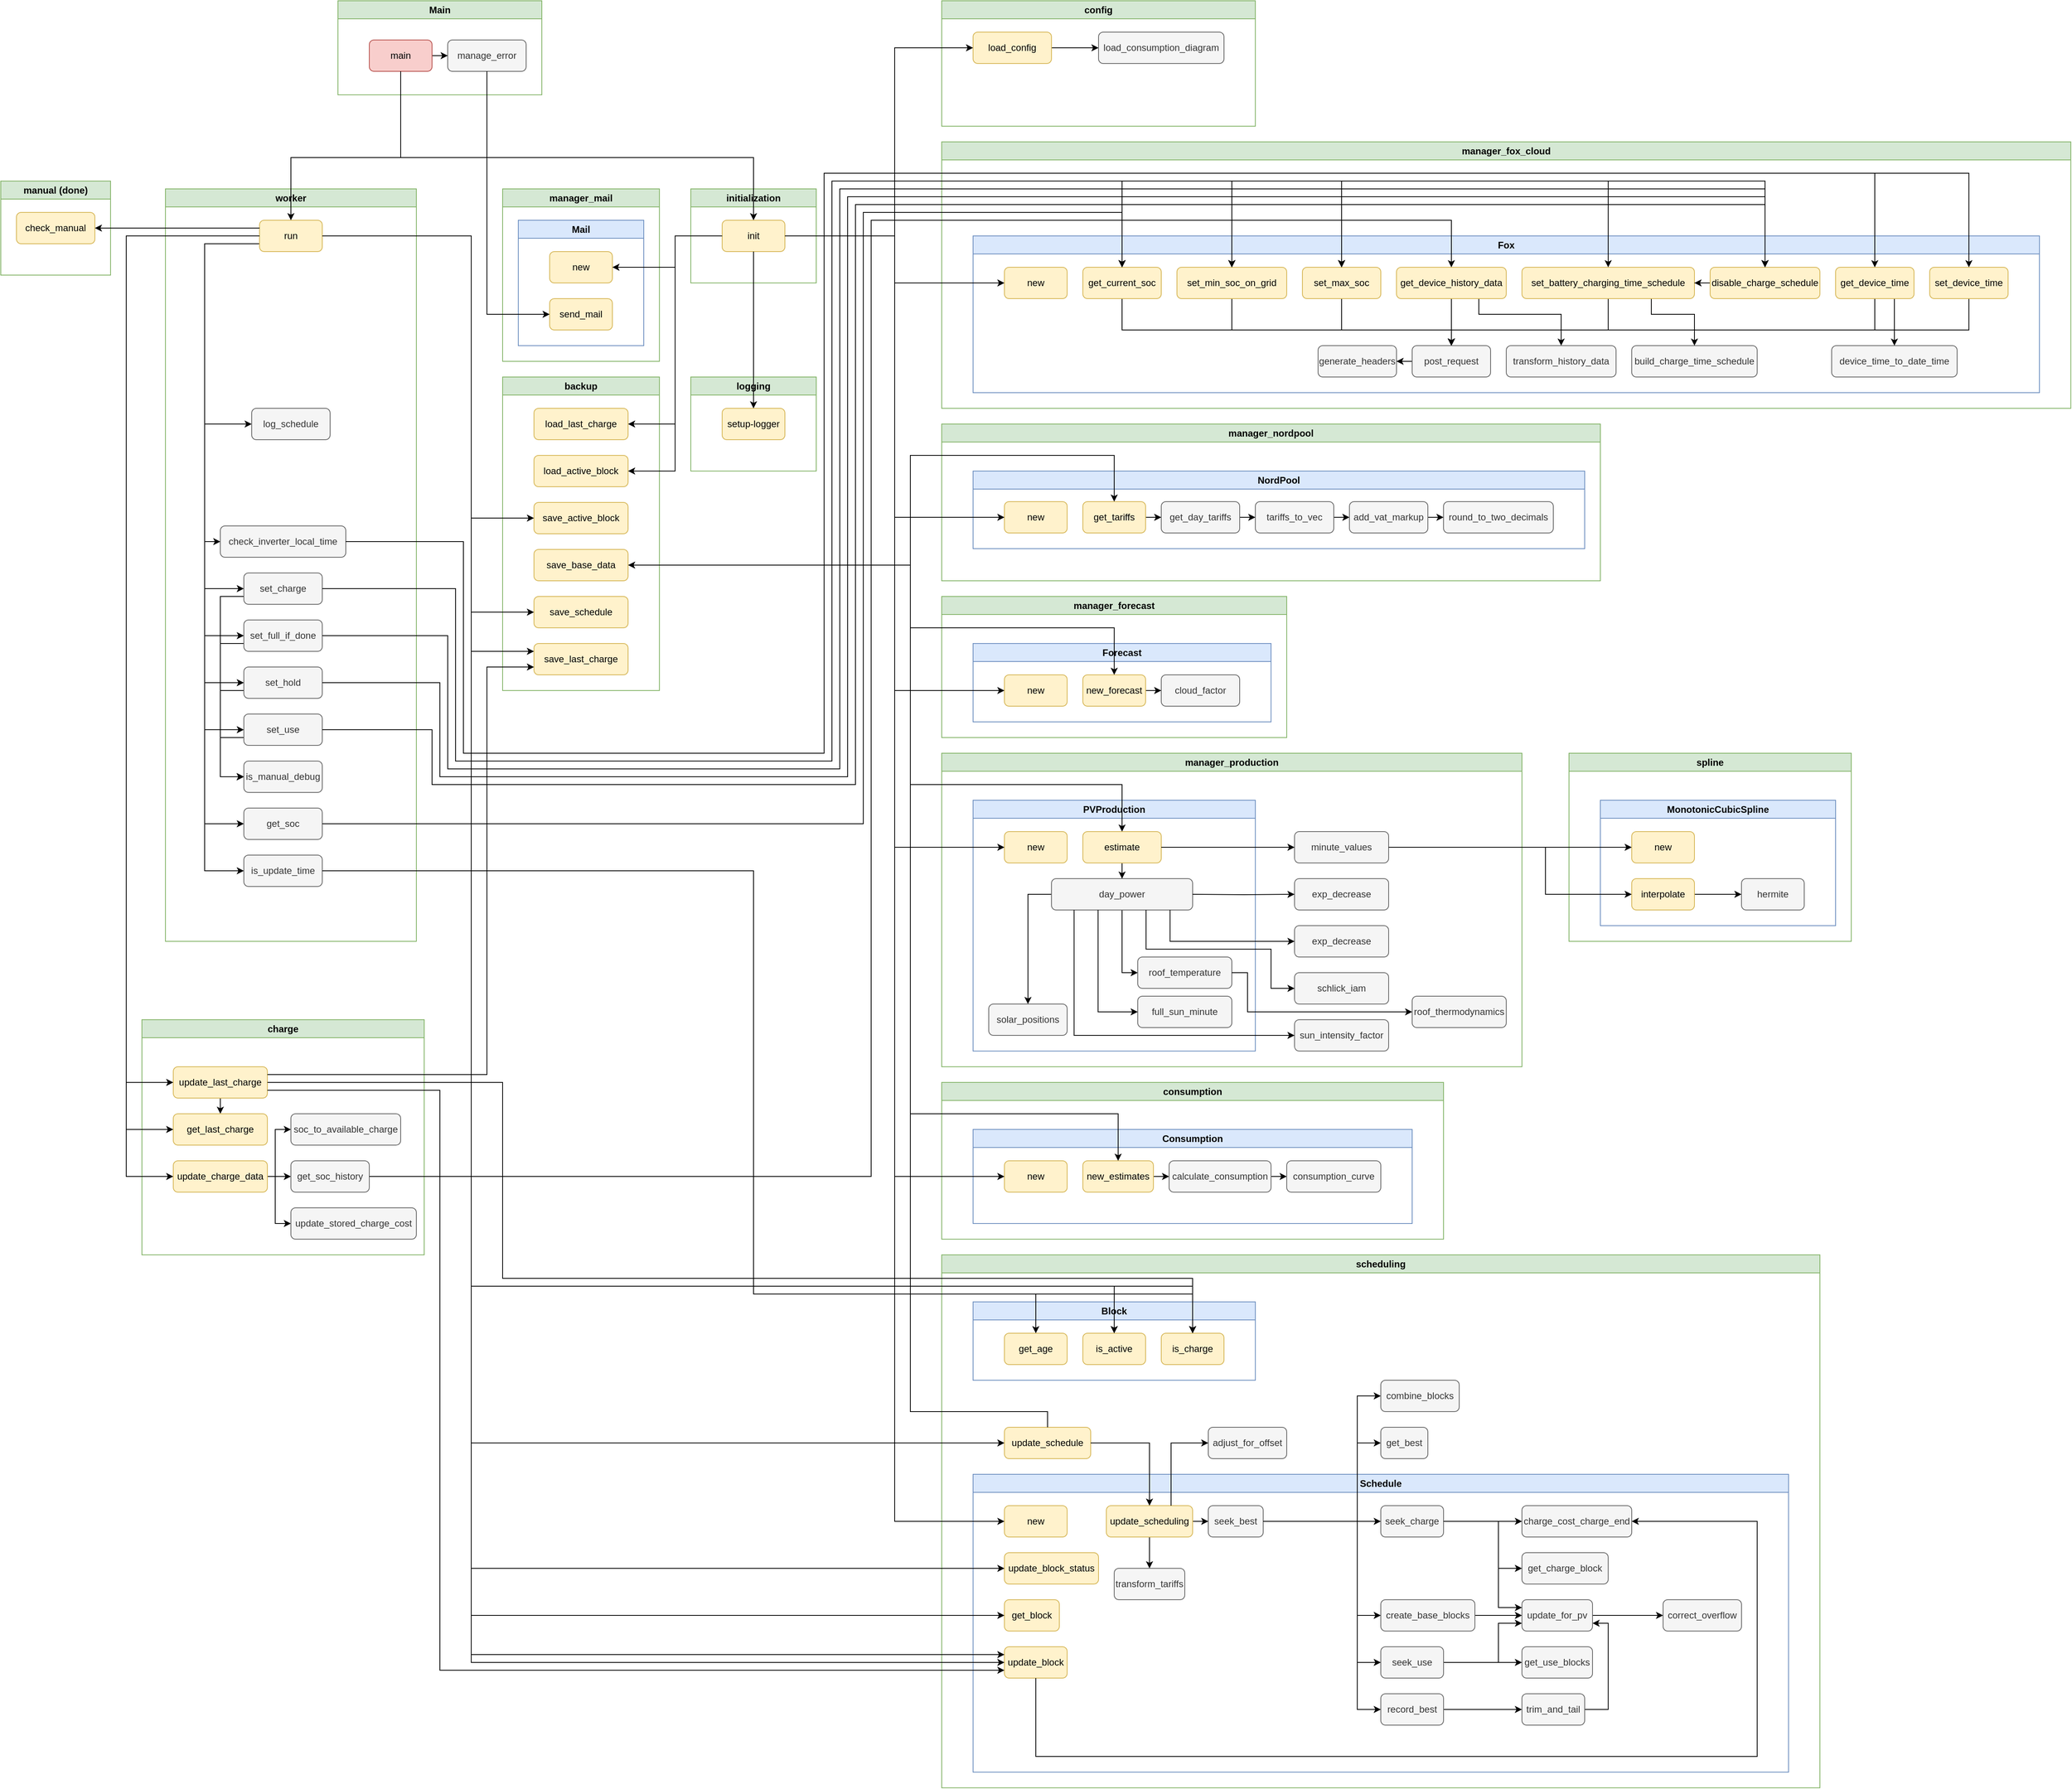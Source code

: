 <mxfile version="28.1.2">
  <diagram name="Sida-1" id="IgE08KsWPzN2sCn0RFcz">
    <mxGraphModel dx="1358" dy="825" grid="1" gridSize="10" guides="1" tooltips="1" connect="1" arrows="1" fold="1" page="1" pageScale="1" pageWidth="3300" pageHeight="2339" math="0" shadow="0">
      <root>
        <mxCell id="0" />
        <mxCell id="1" parent="0" />
        <mxCell id="rRAEdFL90UoUVAQAbm-Y-1" value="Main" style="swimlane;whiteSpace=wrap;html=1;fillColor=#d5e8d4;strokeColor=#82b366;" parent="1" vertex="1">
          <mxGeometry x="470" y="40" width="260" height="120" as="geometry" />
        </mxCell>
        <mxCell id="rRAEdFL90UoUVAQAbm-Y-5" style="edgeStyle=orthogonalEdgeStyle;rounded=0;orthogonalLoop=1;jettySize=auto;html=1;entryX=0;entryY=0.5;entryDx=0;entryDy=0;" parent="rRAEdFL90UoUVAQAbm-Y-1" source="rRAEdFL90UoUVAQAbm-Y-2" target="rRAEdFL90UoUVAQAbm-Y-3" edge="1">
          <mxGeometry relative="1" as="geometry" />
        </mxCell>
        <mxCell id="rRAEdFL90UoUVAQAbm-Y-2" value="main" style="rounded=1;whiteSpace=wrap;html=1;fillColor=#f8cecc;strokeColor=#b85450;" parent="rRAEdFL90UoUVAQAbm-Y-1" vertex="1">
          <mxGeometry x="40" y="50" width="80" height="40" as="geometry" />
        </mxCell>
        <mxCell id="rRAEdFL90UoUVAQAbm-Y-3" value="manage_error" style="rounded=1;whiteSpace=wrap;html=1;fillColor=#f5f5f5;fontColor=#333333;strokeColor=#666666;" parent="rRAEdFL90UoUVAQAbm-Y-1" vertex="1">
          <mxGeometry x="140" y="50" width="100" height="40" as="geometry" />
        </mxCell>
        <mxCell id="rRAEdFL90UoUVAQAbm-Y-6" value="initialization" style="swimlane;whiteSpace=wrap;html=1;fillColor=#d5e8d4;strokeColor=#82b366;" parent="1" vertex="1">
          <mxGeometry x="920" y="280" width="160" height="120" as="geometry" />
        </mxCell>
        <mxCell id="SxXDG0kKTUsUEHDS-JWn-1" value="init" style="rounded=1;whiteSpace=wrap;html=1;fillColor=#fff2cc;strokeColor=#d6b656;" parent="rRAEdFL90UoUVAQAbm-Y-6" vertex="1">
          <mxGeometry x="40" y="40" width="80" height="40" as="geometry" />
        </mxCell>
        <mxCell id="SxXDG0kKTUsUEHDS-JWn-2" value="config" style="swimlane;whiteSpace=wrap;html=1;fillColor=#d5e8d4;strokeColor=#82b366;" parent="1" vertex="1">
          <mxGeometry x="1240" y="40" width="400" height="160" as="geometry" />
        </mxCell>
        <mxCell id="SxXDG0kKTUsUEHDS-JWn-7" style="edgeStyle=orthogonalEdgeStyle;rounded=0;orthogonalLoop=1;jettySize=auto;html=1;entryX=0;entryY=0.5;entryDx=0;entryDy=0;" parent="SxXDG0kKTUsUEHDS-JWn-2" source="SxXDG0kKTUsUEHDS-JWn-3" target="SxXDG0kKTUsUEHDS-JWn-5" edge="1">
          <mxGeometry relative="1" as="geometry">
            <Array as="points" />
          </mxGeometry>
        </mxCell>
        <mxCell id="SxXDG0kKTUsUEHDS-JWn-3" value="load_config" style="rounded=1;whiteSpace=wrap;html=1;fillColor=#fff2cc;strokeColor=#d6b656;" parent="SxXDG0kKTUsUEHDS-JWn-2" vertex="1">
          <mxGeometry x="40" y="40" width="100" height="40" as="geometry" />
        </mxCell>
        <mxCell id="SxXDG0kKTUsUEHDS-JWn-5" value="load_consumption_diagram" style="rounded=1;whiteSpace=wrap;html=1;fillColor=#f5f5f5;fontColor=#333333;strokeColor=#666666;" parent="SxXDG0kKTUsUEHDS-JWn-2" vertex="1">
          <mxGeometry x="200" y="40" width="160" height="40" as="geometry" />
        </mxCell>
        <mxCell id="SxXDG0kKTUsUEHDS-JWn-8" style="edgeStyle=orthogonalEdgeStyle;rounded=0;orthogonalLoop=1;jettySize=auto;html=1;entryX=0;entryY=0.5;entryDx=0;entryDy=0;" parent="1" source="SxXDG0kKTUsUEHDS-JWn-1" target="SxXDG0kKTUsUEHDS-JWn-3" edge="1">
          <mxGeometry relative="1" as="geometry">
            <Array as="points">
              <mxPoint x="1180" y="340" />
              <mxPoint x="1180" y="100" />
            </Array>
          </mxGeometry>
        </mxCell>
        <mxCell id="SxXDG0kKTUsUEHDS-JWn-9" value="manager_fox_cloud" style="swimlane;whiteSpace=wrap;html=1;fillColor=#d5e8d4;strokeColor=#82b366;" parent="1" vertex="1">
          <mxGeometry x="1240" y="220" width="1440" height="340" as="geometry" />
        </mxCell>
        <mxCell id="SxXDG0kKTUsUEHDS-JWn-10" value="Fox" style="swimlane;whiteSpace=wrap;html=1;fillColor=#dae8fc;strokeColor=#6c8ebf;" parent="SxXDG0kKTUsUEHDS-JWn-9" vertex="1">
          <mxGeometry x="40" y="120" width="1360" height="200" as="geometry" />
        </mxCell>
        <mxCell id="SxXDG0kKTUsUEHDS-JWn-11" value="new" style="rounded=1;whiteSpace=wrap;html=1;fillColor=#fff2cc;strokeColor=#d6b656;" parent="SxXDG0kKTUsUEHDS-JWn-10" vertex="1">
          <mxGeometry x="40" y="40" width="80" height="40" as="geometry" />
        </mxCell>
        <mxCell id="SxXDG0kKTUsUEHDS-JWn-64" style="edgeStyle=orthogonalEdgeStyle;rounded=0;orthogonalLoop=1;jettySize=auto;html=1;entryX=0.5;entryY=0;entryDx=0;entryDy=0;exitX=0.5;exitY=1;exitDx=0;exitDy=0;" parent="SxXDG0kKTUsUEHDS-JWn-10" source="SxXDG0kKTUsUEHDS-JWn-51" target="SxXDG0kKTUsUEHDS-JWn-59" edge="1">
          <mxGeometry relative="1" as="geometry">
            <Array as="points">
              <mxPoint x="190" y="120" />
              <mxPoint x="610" y="120" />
            </Array>
          </mxGeometry>
        </mxCell>
        <mxCell id="SxXDG0kKTUsUEHDS-JWn-51" value="get_current_soc" style="rounded=1;whiteSpace=wrap;html=1;fillColor=#fff2cc;strokeColor=#d6b656;" parent="SxXDG0kKTUsUEHDS-JWn-10" vertex="1">
          <mxGeometry x="140" y="40" width="100" height="40" as="geometry" />
        </mxCell>
        <mxCell id="SxXDG0kKTUsUEHDS-JWn-65" style="edgeStyle=orthogonalEdgeStyle;rounded=0;orthogonalLoop=1;jettySize=auto;html=1;entryX=0.5;entryY=0;entryDx=0;entryDy=0;exitX=0.5;exitY=1;exitDx=0;exitDy=0;" parent="SxXDG0kKTUsUEHDS-JWn-10" source="SxXDG0kKTUsUEHDS-JWn-52" target="SxXDG0kKTUsUEHDS-JWn-59" edge="1">
          <mxGeometry relative="1" as="geometry">
            <Array as="points">
              <mxPoint x="330" y="120" />
              <mxPoint x="610" y="120" />
            </Array>
          </mxGeometry>
        </mxCell>
        <mxCell id="SxXDG0kKTUsUEHDS-JWn-52" value="set_min_soc_on_grid" style="rounded=1;whiteSpace=wrap;html=1;fillColor=#fff2cc;strokeColor=#d6b656;" parent="SxXDG0kKTUsUEHDS-JWn-10" vertex="1">
          <mxGeometry x="260" y="40" width="140" height="40" as="geometry" />
        </mxCell>
        <mxCell id="SxXDG0kKTUsUEHDS-JWn-66" style="edgeStyle=orthogonalEdgeStyle;rounded=0;orthogonalLoop=1;jettySize=auto;html=1;entryX=0.5;entryY=0;entryDx=0;entryDy=0;exitX=0.5;exitY=1;exitDx=0;exitDy=0;" parent="SxXDG0kKTUsUEHDS-JWn-10" source="SxXDG0kKTUsUEHDS-JWn-53" target="SxXDG0kKTUsUEHDS-JWn-59" edge="1">
          <mxGeometry relative="1" as="geometry">
            <Array as="points">
              <mxPoint x="470" y="120" />
              <mxPoint x="610" y="120" />
            </Array>
          </mxGeometry>
        </mxCell>
        <mxCell id="SxXDG0kKTUsUEHDS-JWn-53" value="set_max_soc" style="rounded=1;whiteSpace=wrap;html=1;fillColor=#fff2cc;strokeColor=#d6b656;" parent="SxXDG0kKTUsUEHDS-JWn-10" vertex="1">
          <mxGeometry x="420" y="40" width="100" height="40" as="geometry" />
        </mxCell>
        <mxCell id="SxXDG0kKTUsUEHDS-JWn-67" style="edgeStyle=orthogonalEdgeStyle;rounded=0;orthogonalLoop=1;jettySize=auto;html=1;" parent="SxXDG0kKTUsUEHDS-JWn-10" source="SxXDG0kKTUsUEHDS-JWn-54" edge="1">
          <mxGeometry relative="1" as="geometry">
            <mxPoint x="610" y="140" as="targetPoint" />
          </mxGeometry>
        </mxCell>
        <mxCell id="SxXDG0kKTUsUEHDS-JWn-68" style="edgeStyle=orthogonalEdgeStyle;rounded=0;orthogonalLoop=1;jettySize=auto;html=1;entryX=0.5;entryY=0;entryDx=0;entryDy=0;exitX=0.75;exitY=1;exitDx=0;exitDy=0;" parent="SxXDG0kKTUsUEHDS-JWn-10" source="SxXDG0kKTUsUEHDS-JWn-54" target="SxXDG0kKTUsUEHDS-JWn-63" edge="1">
          <mxGeometry relative="1" as="geometry">
            <Array as="points">
              <mxPoint x="645" y="100" />
              <mxPoint x="750" y="100" />
            </Array>
          </mxGeometry>
        </mxCell>
        <mxCell id="SxXDG0kKTUsUEHDS-JWn-54" value="get_device_history_data" style="rounded=1;whiteSpace=wrap;html=1;fillColor=#fff2cc;strokeColor=#d6b656;" parent="SxXDG0kKTUsUEHDS-JWn-10" vertex="1">
          <mxGeometry x="540" y="40" width="140" height="40" as="geometry" />
        </mxCell>
        <mxCell id="SxXDG0kKTUsUEHDS-JWn-69" style="edgeStyle=orthogonalEdgeStyle;rounded=0;orthogonalLoop=1;jettySize=auto;html=1;entryX=0.5;entryY=0;entryDx=0;entryDy=0;exitX=0.5;exitY=1;exitDx=0;exitDy=0;" parent="SxXDG0kKTUsUEHDS-JWn-10" source="SxXDG0kKTUsUEHDS-JWn-55" target="SxXDG0kKTUsUEHDS-JWn-59" edge="1">
          <mxGeometry relative="1" as="geometry">
            <Array as="points">
              <mxPoint x="810" y="120" />
              <mxPoint x="610" y="120" />
            </Array>
          </mxGeometry>
        </mxCell>
        <mxCell id="SxXDG0kKTUsUEHDS-JWn-70" style="edgeStyle=orthogonalEdgeStyle;rounded=0;orthogonalLoop=1;jettySize=auto;html=1;entryX=0.5;entryY=0;entryDx=0;entryDy=0;exitX=0.75;exitY=1;exitDx=0;exitDy=0;" parent="SxXDG0kKTUsUEHDS-JWn-10" source="SxXDG0kKTUsUEHDS-JWn-55" target="SxXDG0kKTUsUEHDS-JWn-61" edge="1">
          <mxGeometry relative="1" as="geometry">
            <Array as="points">
              <mxPoint x="865" y="100" />
              <mxPoint x="920" y="100" />
            </Array>
          </mxGeometry>
        </mxCell>
        <mxCell id="SxXDG0kKTUsUEHDS-JWn-55" value="set_battery_charging_time_schedule" style="rounded=1;whiteSpace=wrap;html=1;fillColor=#fff2cc;strokeColor=#d6b656;" parent="SxXDG0kKTUsUEHDS-JWn-10" vertex="1">
          <mxGeometry x="700" y="40" width="220" height="40" as="geometry" />
        </mxCell>
        <mxCell id="SxXDG0kKTUsUEHDS-JWn-71" style="edgeStyle=orthogonalEdgeStyle;rounded=0;orthogonalLoop=1;jettySize=auto;html=1;entryX=1;entryY=0.5;entryDx=0;entryDy=0;" parent="SxXDG0kKTUsUEHDS-JWn-10" source="SxXDG0kKTUsUEHDS-JWn-56" target="SxXDG0kKTUsUEHDS-JWn-55" edge="1">
          <mxGeometry relative="1" as="geometry" />
        </mxCell>
        <mxCell id="SxXDG0kKTUsUEHDS-JWn-56" value="disable_charge_schedule" style="rounded=1;whiteSpace=wrap;html=1;fillColor=#fff2cc;strokeColor=#d6b656;" parent="SxXDG0kKTUsUEHDS-JWn-10" vertex="1">
          <mxGeometry x="940" y="40" width="140" height="40" as="geometry" />
        </mxCell>
        <mxCell id="SxXDG0kKTUsUEHDS-JWn-72" style="edgeStyle=orthogonalEdgeStyle;rounded=0;orthogonalLoop=1;jettySize=auto;html=1;entryX=0.5;entryY=0;entryDx=0;entryDy=0;exitX=0.5;exitY=1;exitDx=0;exitDy=0;" parent="SxXDG0kKTUsUEHDS-JWn-10" source="SxXDG0kKTUsUEHDS-JWn-57" target="SxXDG0kKTUsUEHDS-JWn-59" edge="1">
          <mxGeometry relative="1" as="geometry">
            <Array as="points">
              <mxPoint x="1150" y="120" />
              <mxPoint x="610" y="120" />
            </Array>
          </mxGeometry>
        </mxCell>
        <mxCell id="SxXDG0kKTUsUEHDS-JWn-73" style="edgeStyle=orthogonalEdgeStyle;rounded=0;orthogonalLoop=1;jettySize=auto;html=1;entryX=0.5;entryY=0;entryDx=0;entryDy=0;exitX=0.75;exitY=1;exitDx=0;exitDy=0;" parent="SxXDG0kKTUsUEHDS-JWn-10" source="SxXDG0kKTUsUEHDS-JWn-57" target="SxXDG0kKTUsUEHDS-JWn-62" edge="1">
          <mxGeometry relative="1" as="geometry" />
        </mxCell>
        <mxCell id="SxXDG0kKTUsUEHDS-JWn-57" value="get_device_time" style="rounded=1;whiteSpace=wrap;html=1;fillColor=#fff2cc;strokeColor=#d6b656;" parent="SxXDG0kKTUsUEHDS-JWn-10" vertex="1">
          <mxGeometry x="1100" y="40" width="100" height="40" as="geometry" />
        </mxCell>
        <mxCell id="SxXDG0kKTUsUEHDS-JWn-74" style="edgeStyle=orthogonalEdgeStyle;rounded=0;orthogonalLoop=1;jettySize=auto;html=1;exitX=0.5;exitY=1;exitDx=0;exitDy=0;entryX=0.5;entryY=0;entryDx=0;entryDy=0;" parent="SxXDG0kKTUsUEHDS-JWn-10" source="SxXDG0kKTUsUEHDS-JWn-58" target="SxXDG0kKTUsUEHDS-JWn-59" edge="1">
          <mxGeometry relative="1" as="geometry">
            <mxPoint x="610" y="140" as="targetPoint" />
            <Array as="points">
              <mxPoint x="1270" y="120" />
              <mxPoint x="610" y="120" />
            </Array>
          </mxGeometry>
        </mxCell>
        <mxCell id="SxXDG0kKTUsUEHDS-JWn-58" value="set_device_time" style="rounded=1;whiteSpace=wrap;html=1;fillColor=#fff2cc;strokeColor=#d6b656;" parent="SxXDG0kKTUsUEHDS-JWn-10" vertex="1">
          <mxGeometry x="1220" y="40" width="100" height="40" as="geometry" />
        </mxCell>
        <mxCell id="SxXDG0kKTUsUEHDS-JWn-75" style="edgeStyle=orthogonalEdgeStyle;rounded=0;orthogonalLoop=1;jettySize=auto;html=1;entryX=1;entryY=0.5;entryDx=0;entryDy=0;" parent="SxXDG0kKTUsUEHDS-JWn-10" source="SxXDG0kKTUsUEHDS-JWn-59" target="SxXDG0kKTUsUEHDS-JWn-60" edge="1">
          <mxGeometry relative="1" as="geometry" />
        </mxCell>
        <mxCell id="SxXDG0kKTUsUEHDS-JWn-59" value="post_request" style="rounded=1;whiteSpace=wrap;html=1;fillColor=#f5f5f5;strokeColor=#666666;fontColor=#333333;" parent="SxXDG0kKTUsUEHDS-JWn-10" vertex="1">
          <mxGeometry x="560" y="140" width="100" height="40" as="geometry" />
        </mxCell>
        <mxCell id="SxXDG0kKTUsUEHDS-JWn-60" value="generate_headers" style="rounded=1;whiteSpace=wrap;html=1;fillColor=#f5f5f5;strokeColor=#666666;fontColor=#333333;" parent="SxXDG0kKTUsUEHDS-JWn-10" vertex="1">
          <mxGeometry x="440" y="140" width="100" height="40" as="geometry" />
        </mxCell>
        <mxCell id="SxXDG0kKTUsUEHDS-JWn-61" value="build_charge_time_schedule" style="rounded=1;whiteSpace=wrap;html=1;fillColor=#f5f5f5;strokeColor=#666666;fontColor=#333333;" parent="SxXDG0kKTUsUEHDS-JWn-10" vertex="1">
          <mxGeometry x="840" y="140" width="160" height="40" as="geometry" />
        </mxCell>
        <mxCell id="SxXDG0kKTUsUEHDS-JWn-62" value="device_time_to_date_time" style="rounded=1;whiteSpace=wrap;html=1;fillColor=#f5f5f5;strokeColor=#666666;fontColor=#333333;" parent="SxXDG0kKTUsUEHDS-JWn-10" vertex="1">
          <mxGeometry x="1095" y="140" width="160" height="40" as="geometry" />
        </mxCell>
        <mxCell id="SxXDG0kKTUsUEHDS-JWn-63" value="transform_history_data" style="rounded=1;whiteSpace=wrap;html=1;fillColor=#f5f5f5;strokeColor=#666666;fontColor=#333333;" parent="SxXDG0kKTUsUEHDS-JWn-10" vertex="1">
          <mxGeometry x="680" y="140" width="140" height="40" as="geometry" />
        </mxCell>
        <mxCell id="SxXDG0kKTUsUEHDS-JWn-12" style="edgeStyle=orthogonalEdgeStyle;rounded=0;orthogonalLoop=1;jettySize=auto;html=1;entryX=0;entryY=0.5;entryDx=0;entryDy=0;exitX=1;exitY=0.5;exitDx=0;exitDy=0;" parent="1" source="SxXDG0kKTUsUEHDS-JWn-1" target="SxXDG0kKTUsUEHDS-JWn-11" edge="1">
          <mxGeometry relative="1" as="geometry">
            <Array as="points">
              <mxPoint x="1180" y="340" />
              <mxPoint x="1180" y="400" />
            </Array>
          </mxGeometry>
        </mxCell>
        <mxCell id="SxXDG0kKTUsUEHDS-JWn-13" value="manager_nordpool" style="swimlane;whiteSpace=wrap;html=1;fillColor=#d5e8d4;strokeColor=#82b366;" parent="1" vertex="1">
          <mxGeometry x="1240" y="580" width="840" height="200" as="geometry" />
        </mxCell>
        <mxCell id="SxXDG0kKTUsUEHDS-JWn-15" value="NordPool" style="swimlane;whiteSpace=wrap;html=1;fillColor=#dae8fc;strokeColor=#6c8ebf;" parent="SxXDG0kKTUsUEHDS-JWn-13" vertex="1">
          <mxGeometry x="40" y="60" width="780" height="99" as="geometry" />
        </mxCell>
        <mxCell id="SxXDG0kKTUsUEHDS-JWn-16" value="new" style="rounded=1;whiteSpace=wrap;html=1;fillColor=#fff2cc;strokeColor=#d6b656;" parent="SxXDG0kKTUsUEHDS-JWn-15" vertex="1">
          <mxGeometry x="40" y="39" width="80" height="40" as="geometry" />
        </mxCell>
        <mxCell id="SxXDG0kKTUsUEHDS-JWn-79" style="edgeStyle=orthogonalEdgeStyle;rounded=0;orthogonalLoop=1;jettySize=auto;html=1;entryX=0;entryY=0.5;entryDx=0;entryDy=0;" parent="SxXDG0kKTUsUEHDS-JWn-15" source="SxXDG0kKTUsUEHDS-JWn-76" target="SxXDG0kKTUsUEHDS-JWn-77" edge="1">
          <mxGeometry relative="1" as="geometry" />
        </mxCell>
        <mxCell id="SxXDG0kKTUsUEHDS-JWn-76" value="get_tariffs" style="rounded=1;whiteSpace=wrap;html=1;fillColor=#fff2cc;strokeColor=#d6b656;" parent="SxXDG0kKTUsUEHDS-JWn-15" vertex="1">
          <mxGeometry x="140" y="39" width="80" height="40" as="geometry" />
        </mxCell>
        <mxCell id="SxXDG0kKTUsUEHDS-JWn-80" style="edgeStyle=orthogonalEdgeStyle;rounded=0;orthogonalLoop=1;jettySize=auto;html=1;entryX=0;entryY=0.5;entryDx=0;entryDy=0;" parent="SxXDG0kKTUsUEHDS-JWn-15" source="SxXDG0kKTUsUEHDS-JWn-77" target="SxXDG0kKTUsUEHDS-JWn-78" edge="1">
          <mxGeometry relative="1" as="geometry" />
        </mxCell>
        <mxCell id="SxXDG0kKTUsUEHDS-JWn-77" value="get_day_tariffs" style="rounded=1;whiteSpace=wrap;html=1;fillColor=#f5f5f5;strokeColor=#666666;fontColor=#333333;" parent="SxXDG0kKTUsUEHDS-JWn-15" vertex="1">
          <mxGeometry x="240" y="39" width="100" height="40" as="geometry" />
        </mxCell>
        <mxCell id="4N4IXD-STvBIJI7_eN9E-3" style="edgeStyle=orthogonalEdgeStyle;rounded=0;orthogonalLoop=1;jettySize=auto;html=1;exitX=1;exitY=0.5;exitDx=0;exitDy=0;entryX=0;entryY=0.5;entryDx=0;entryDy=0;" parent="SxXDG0kKTUsUEHDS-JWn-15" source="SxXDG0kKTUsUEHDS-JWn-78" target="4N4IXD-STvBIJI7_eN9E-1" edge="1">
          <mxGeometry relative="1" as="geometry" />
        </mxCell>
        <mxCell id="SxXDG0kKTUsUEHDS-JWn-78" value="tariffs_to_vec" style="rounded=1;whiteSpace=wrap;html=1;fillColor=#f5f5f5;strokeColor=#666666;fontColor=#333333;" parent="SxXDG0kKTUsUEHDS-JWn-15" vertex="1">
          <mxGeometry x="360" y="39" width="100" height="40" as="geometry" />
        </mxCell>
        <mxCell id="4N4IXD-STvBIJI7_eN9E-4" style="edgeStyle=orthogonalEdgeStyle;rounded=0;orthogonalLoop=1;jettySize=auto;html=1;exitX=1;exitY=0.5;exitDx=0;exitDy=0;entryX=0;entryY=0.5;entryDx=0;entryDy=0;" parent="SxXDG0kKTUsUEHDS-JWn-15" source="4N4IXD-STvBIJI7_eN9E-1" target="4N4IXD-STvBIJI7_eN9E-2" edge="1">
          <mxGeometry relative="1" as="geometry" />
        </mxCell>
        <mxCell id="4N4IXD-STvBIJI7_eN9E-1" value="add_vat_markup" style="rounded=1;whiteSpace=wrap;html=1;fillColor=#f5f5f5;strokeColor=#666666;fontColor=#333333;" parent="SxXDG0kKTUsUEHDS-JWn-15" vertex="1">
          <mxGeometry x="480" y="39" width="100" height="40" as="geometry" />
        </mxCell>
        <mxCell id="4N4IXD-STvBIJI7_eN9E-2" value="round_to_two_decimals" style="rounded=1;whiteSpace=wrap;html=1;fillColor=#f5f5f5;strokeColor=#666666;fontColor=#333333;" parent="SxXDG0kKTUsUEHDS-JWn-15" vertex="1">
          <mxGeometry x="600" y="39" width="140" height="40" as="geometry" />
        </mxCell>
        <mxCell id="SxXDG0kKTUsUEHDS-JWn-17" style="edgeStyle=orthogonalEdgeStyle;rounded=0;orthogonalLoop=1;jettySize=auto;html=1;entryX=0;entryY=0.5;entryDx=0;entryDy=0;exitX=1;exitY=0.5;exitDx=0;exitDy=0;" parent="1" source="SxXDG0kKTUsUEHDS-JWn-1" target="SxXDG0kKTUsUEHDS-JWn-16" edge="1">
          <mxGeometry relative="1" as="geometry">
            <Array as="points">
              <mxPoint x="1180" y="340" />
              <mxPoint x="1180" y="699" />
            </Array>
          </mxGeometry>
        </mxCell>
        <mxCell id="SxXDG0kKTUsUEHDS-JWn-18" value="manager_forecast" style="swimlane;whiteSpace=wrap;html=1;fillColor=#d5e8d4;strokeColor=#82b366;" parent="1" vertex="1">
          <mxGeometry x="1240" y="800" width="440" height="180" as="geometry" />
        </mxCell>
        <mxCell id="SxXDG0kKTUsUEHDS-JWn-19" value="Forecast" style="swimlane;whiteSpace=wrap;html=1;fillColor=#dae8fc;strokeColor=#6c8ebf;" parent="SxXDG0kKTUsUEHDS-JWn-18" vertex="1">
          <mxGeometry x="40" y="60" width="380" height="100" as="geometry" />
        </mxCell>
        <mxCell id="SxXDG0kKTUsUEHDS-JWn-20" value="new" style="rounded=1;whiteSpace=wrap;html=1;fillColor=#fff2cc;strokeColor=#d6b656;" parent="SxXDG0kKTUsUEHDS-JWn-19" vertex="1">
          <mxGeometry x="40" y="40" width="80" height="40" as="geometry" />
        </mxCell>
        <mxCell id="SxXDG0kKTUsUEHDS-JWn-83" style="edgeStyle=orthogonalEdgeStyle;rounded=0;orthogonalLoop=1;jettySize=auto;html=1;entryX=0;entryY=0.5;entryDx=0;entryDy=0;" parent="SxXDG0kKTUsUEHDS-JWn-19" source="SxXDG0kKTUsUEHDS-JWn-81" target="SxXDG0kKTUsUEHDS-JWn-82" edge="1">
          <mxGeometry relative="1" as="geometry" />
        </mxCell>
        <mxCell id="SxXDG0kKTUsUEHDS-JWn-81" value="new_forecast" style="rounded=1;whiteSpace=wrap;html=1;fillColor=#fff2cc;strokeColor=#d6b656;" parent="SxXDG0kKTUsUEHDS-JWn-19" vertex="1">
          <mxGeometry x="140" y="40" width="80" height="40" as="geometry" />
        </mxCell>
        <mxCell id="SxXDG0kKTUsUEHDS-JWn-82" value="cloud_factor" style="rounded=1;whiteSpace=wrap;html=1;fillColor=#f5f5f5;strokeColor=#666666;fontColor=#333333;" parent="SxXDG0kKTUsUEHDS-JWn-19" vertex="1">
          <mxGeometry x="240" y="40" width="100" height="40" as="geometry" />
        </mxCell>
        <mxCell id="SxXDG0kKTUsUEHDS-JWn-21" style="edgeStyle=orthogonalEdgeStyle;rounded=0;orthogonalLoop=1;jettySize=auto;html=1;entryX=0;entryY=0.5;entryDx=0;entryDy=0;" parent="1" source="SxXDG0kKTUsUEHDS-JWn-1" target="SxXDG0kKTUsUEHDS-JWn-20" edge="1">
          <mxGeometry relative="1" as="geometry">
            <Array as="points">
              <mxPoint x="1180" y="340" />
              <mxPoint x="1180" y="920" />
            </Array>
          </mxGeometry>
        </mxCell>
        <mxCell id="SxXDG0kKTUsUEHDS-JWn-22" value="manager_production" style="swimlane;whiteSpace=wrap;html=1;fillColor=#d5e8d4;strokeColor=#82b366;" parent="1" vertex="1">
          <mxGeometry x="1240" y="1000" width="740" height="400" as="geometry" />
        </mxCell>
        <mxCell id="SxXDG0kKTUsUEHDS-JWn-23" value="PVProduction" style="swimlane;whiteSpace=wrap;html=1;fillColor=#dae8fc;strokeColor=#6c8ebf;" parent="SxXDG0kKTUsUEHDS-JWn-22" vertex="1">
          <mxGeometry x="40" y="60" width="360" height="320" as="geometry" />
        </mxCell>
        <mxCell id="SxXDG0kKTUsUEHDS-JWn-24" value="new" style="rounded=1;whiteSpace=wrap;html=1;fillColor=#fff2cc;strokeColor=#d6b656;" parent="SxXDG0kKTUsUEHDS-JWn-23" vertex="1">
          <mxGeometry x="40" y="40" width="80" height="40" as="geometry" />
        </mxCell>
        <mxCell id="SxXDG0kKTUsUEHDS-JWn-90" style="edgeStyle=orthogonalEdgeStyle;rounded=0;orthogonalLoop=1;jettySize=auto;html=1;entryX=0.5;entryY=0;entryDx=0;entryDy=0;" parent="SxXDG0kKTUsUEHDS-JWn-23" source="SxXDG0kKTUsUEHDS-JWn-84" target="SxXDG0kKTUsUEHDS-JWn-85" edge="1">
          <mxGeometry relative="1" as="geometry" />
        </mxCell>
        <mxCell id="SxXDG0kKTUsUEHDS-JWn-84" value="estimate" style="rounded=1;whiteSpace=wrap;html=1;fillColor=#fff2cc;strokeColor=#d6b656;" parent="SxXDG0kKTUsUEHDS-JWn-23" vertex="1">
          <mxGeometry x="140" y="40" width="100" height="40" as="geometry" />
        </mxCell>
        <mxCell id="SxXDG0kKTUsUEHDS-JWn-92" style="edgeStyle=orthogonalEdgeStyle;rounded=0;orthogonalLoop=1;jettySize=auto;html=1;entryX=0.5;entryY=0;entryDx=0;entryDy=0;exitX=0;exitY=0.5;exitDx=0;exitDy=0;" parent="SxXDG0kKTUsUEHDS-JWn-23" source="SxXDG0kKTUsUEHDS-JWn-85" target="SxXDG0kKTUsUEHDS-JWn-89" edge="1">
          <mxGeometry relative="1" as="geometry">
            <mxPoint x="110" y="190" as="sourcePoint" />
          </mxGeometry>
        </mxCell>
        <mxCell id="Negra6Xb-q4W2vQkbLZn-4" style="edgeStyle=orthogonalEdgeStyle;rounded=0;orthogonalLoop=1;jettySize=auto;html=1;entryX=0;entryY=0.5;entryDx=0;entryDy=0;exitX=0.5;exitY=1;exitDx=0;exitDy=0;exitPerimeter=0;" parent="SxXDG0kKTUsUEHDS-JWn-23" source="SxXDG0kKTUsUEHDS-JWn-85" target="Negra6Xb-q4W2vQkbLZn-3" edge="1">
          <mxGeometry relative="1" as="geometry" />
        </mxCell>
        <mxCell id="SxXDG0kKTUsUEHDS-JWn-85" value="day_power" style="rounded=1;whiteSpace=wrap;html=1;fillColor=#f5f5f5;strokeColor=#666666;fontColor=#333333;points=[[0,0,0,0,0],[0,0.25,0,0,0],[0,0.5,0,0,0],[0,0.75,0,0,0],[0,1,0,0,0],[0.16,1,0,0,0],[0.25,0,0,0,0],[0.33,1,0,0,0],[0.5,0,0,0,0],[0.5,1,0,0,0],[0.67,1,0,0,0],[0.75,0,0,0,0],[0.84,1,0,0,0],[1,0,0,0,0],[1,0.25,0,0,0],[1,0.5,0,0,0],[1,0.75,0,0,0],[1,1,0,0,0]];" parent="SxXDG0kKTUsUEHDS-JWn-23" vertex="1">
          <mxGeometry x="100" y="100" width="180" height="40" as="geometry" />
        </mxCell>
        <mxCell id="SxXDG0kKTUsUEHDS-JWn-89" value="solar_positions" style="rounded=1;whiteSpace=wrap;html=1;fillColor=#f5f5f5;strokeColor=#666666;fontColor=#333333;" parent="SxXDG0kKTUsUEHDS-JWn-23" vertex="1">
          <mxGeometry x="20" y="260" width="100" height="40" as="geometry" />
        </mxCell>
        <mxCell id="Negra6Xb-q4W2vQkbLZn-1" value="full_sun_minute" style="rounded=1;whiteSpace=wrap;html=1;fillColor=#f5f5f5;strokeColor=#666666;fontColor=#333333;" parent="SxXDG0kKTUsUEHDS-JWn-23" vertex="1">
          <mxGeometry x="210" y="250" width="120" height="40" as="geometry" />
        </mxCell>
        <mxCell id="Negra6Xb-q4W2vQkbLZn-2" style="edgeStyle=orthogonalEdgeStyle;rounded=0;orthogonalLoop=1;jettySize=auto;html=1;entryX=0;entryY=0.5;entryDx=0;entryDy=0;exitX=0.33;exitY=1;exitDx=0;exitDy=0;exitPerimeter=0;" parent="SxXDG0kKTUsUEHDS-JWn-23" source="SxXDG0kKTUsUEHDS-JWn-85" target="Negra6Xb-q4W2vQkbLZn-1" edge="1">
          <mxGeometry relative="1" as="geometry" />
        </mxCell>
        <mxCell id="Negra6Xb-q4W2vQkbLZn-3" value="roof_temperature" style="rounded=1;whiteSpace=wrap;html=1;fillColor=#f5f5f5;strokeColor=#666666;fontColor=#333333;" parent="SxXDG0kKTUsUEHDS-JWn-23" vertex="1">
          <mxGeometry x="210" y="200" width="120" height="40" as="geometry" />
        </mxCell>
        <mxCell id="SxXDG0kKTUsUEHDS-JWn-86" value="minute_values" style="rounded=1;whiteSpace=wrap;html=1;fillColor=#f5f5f5;strokeColor=#666666;fontColor=#333333;" parent="SxXDG0kKTUsUEHDS-JWn-22" vertex="1">
          <mxGeometry x="450" y="100" width="120" height="40" as="geometry" />
        </mxCell>
        <mxCell id="SxXDG0kKTUsUEHDS-JWn-93" style="edgeStyle=orthogonalEdgeStyle;rounded=0;orthogonalLoop=1;jettySize=auto;html=1;entryX=0;entryY=0.5;entryDx=0;entryDy=0;exitX=1;exitY=0.5;exitDx=0;exitDy=0;" parent="SxXDG0kKTUsUEHDS-JWn-22" source="SxXDG0kKTUsUEHDS-JWn-84" target="SxXDG0kKTUsUEHDS-JWn-86" edge="1">
          <mxGeometry relative="1" as="geometry" />
        </mxCell>
        <mxCell id="SxXDG0kKTUsUEHDS-JWn-88" value="sun_intensity_factor" style="rounded=1;whiteSpace=wrap;html=1;fillColor=#f5f5f5;strokeColor=#666666;fontColor=#333333;" parent="SxXDG0kKTUsUEHDS-JWn-22" vertex="1">
          <mxGeometry x="450" y="340" width="120" height="40" as="geometry" />
        </mxCell>
        <mxCell id="SxXDG0kKTUsUEHDS-JWn-91" style="edgeStyle=orthogonalEdgeStyle;rounded=0;orthogonalLoop=1;jettySize=auto;html=1;entryX=0;entryY=0.5;entryDx=0;entryDy=0;exitX=0.16;exitY=1;exitDx=0;exitDy=0;exitPerimeter=0;" parent="SxXDG0kKTUsUEHDS-JWn-22" source="SxXDG0kKTUsUEHDS-JWn-85" target="SxXDG0kKTUsUEHDS-JWn-88" edge="1">
          <mxGeometry relative="1" as="geometry">
            <Array as="points">
              <mxPoint x="169" y="360" />
            </Array>
          </mxGeometry>
        </mxCell>
        <mxCell id="Negra6Xb-q4W2vQkbLZn-5" value="schlick_iam" style="rounded=1;whiteSpace=wrap;html=1;fillColor=#f5f5f5;strokeColor=#666666;fontColor=#333333;" parent="SxXDG0kKTUsUEHDS-JWn-22" vertex="1">
          <mxGeometry x="450" y="280" width="120" height="40" as="geometry" />
        </mxCell>
        <mxCell id="Negra6Xb-q4W2vQkbLZn-6" value="exp_decrease" style="rounded=1;whiteSpace=wrap;html=1;fillColor=#f5f5f5;strokeColor=#666666;fontColor=#333333;" parent="SxXDG0kKTUsUEHDS-JWn-22" vertex="1">
          <mxGeometry x="450" y="220" width="120" height="40" as="geometry" />
        </mxCell>
        <mxCell id="Negra6Xb-q4W2vQkbLZn-7" value="exp_decrease" style="rounded=1;whiteSpace=wrap;html=1;fillColor=#f5f5f5;strokeColor=#666666;fontColor=#333333;" parent="SxXDG0kKTUsUEHDS-JWn-22" vertex="1">
          <mxGeometry x="450" y="160" width="120" height="40" as="geometry" />
        </mxCell>
        <mxCell id="Negra6Xb-q4W2vQkbLZn-8" style="edgeStyle=orthogonalEdgeStyle;rounded=0;orthogonalLoop=1;jettySize=auto;html=1;entryX=0;entryY=0.5;entryDx=0;entryDy=0;exitX=0.67;exitY=1;exitDx=0;exitDy=0;exitPerimeter=0;" parent="SxXDG0kKTUsUEHDS-JWn-22" source="SxXDG0kKTUsUEHDS-JWn-85" target="Negra6Xb-q4W2vQkbLZn-5" edge="1">
          <mxGeometry relative="1" as="geometry">
            <Array as="points">
              <mxPoint x="261" y="250" />
              <mxPoint x="420" y="250" />
              <mxPoint x="420" y="300" />
            </Array>
          </mxGeometry>
        </mxCell>
        <mxCell id="Negra6Xb-q4W2vQkbLZn-9" style="edgeStyle=orthogonalEdgeStyle;rounded=0;orthogonalLoop=1;jettySize=auto;html=1;entryX=0;entryY=0.5;entryDx=0;entryDy=0;exitX=0.84;exitY=1;exitDx=0;exitDy=0;exitPerimeter=0;" parent="SxXDG0kKTUsUEHDS-JWn-22" source="SxXDG0kKTUsUEHDS-JWn-85" target="Negra6Xb-q4W2vQkbLZn-6" edge="1">
          <mxGeometry relative="1" as="geometry">
            <Array as="points">
              <mxPoint x="291" y="240" />
            </Array>
          </mxGeometry>
        </mxCell>
        <mxCell id="Negra6Xb-q4W2vQkbLZn-10" style="edgeStyle=orthogonalEdgeStyle;rounded=0;orthogonalLoop=1;jettySize=auto;html=1;entryX=0;entryY=0.5;entryDx=0;entryDy=0;" parent="SxXDG0kKTUsUEHDS-JWn-22" target="Negra6Xb-q4W2vQkbLZn-7" edge="1">
          <mxGeometry relative="1" as="geometry">
            <mxPoint x="320" y="180" as="sourcePoint" />
          </mxGeometry>
        </mxCell>
        <mxCell id="yPUHgsoMx6b_hh1ePl0o-1" value="roof_thermodynamics" style="rounded=1;whiteSpace=wrap;html=1;fillColor=#f5f5f5;strokeColor=#666666;fontColor=#333333;" vertex="1" parent="SxXDG0kKTUsUEHDS-JWn-22">
          <mxGeometry x="600" y="310" width="120" height="40" as="geometry" />
        </mxCell>
        <mxCell id="yPUHgsoMx6b_hh1ePl0o-2" style="edgeStyle=orthogonalEdgeStyle;rounded=0;orthogonalLoop=1;jettySize=auto;html=1;entryX=0;entryY=0.5;entryDx=0;entryDy=0;" edge="1" parent="SxXDG0kKTUsUEHDS-JWn-22" source="Negra6Xb-q4W2vQkbLZn-3" target="yPUHgsoMx6b_hh1ePl0o-1">
          <mxGeometry relative="1" as="geometry">
            <Array as="points">
              <mxPoint x="390" y="280" />
              <mxPoint x="390" y="330" />
            </Array>
          </mxGeometry>
        </mxCell>
        <mxCell id="SxXDG0kKTUsUEHDS-JWn-25" style="edgeStyle=orthogonalEdgeStyle;rounded=0;orthogonalLoop=1;jettySize=auto;html=1;entryX=0;entryY=0.5;entryDx=0;entryDy=0;" parent="1" source="SxXDG0kKTUsUEHDS-JWn-1" target="SxXDG0kKTUsUEHDS-JWn-24" edge="1">
          <mxGeometry relative="1" as="geometry">
            <Array as="points">
              <mxPoint x="1180" y="340" />
              <mxPoint x="1180" y="1120" />
            </Array>
          </mxGeometry>
        </mxCell>
        <mxCell id="SxXDG0kKTUsUEHDS-JWn-26" value="consumption" style="swimlane;whiteSpace=wrap;html=1;fillColor=#d5e8d4;strokeColor=#82b366;" parent="1" vertex="1">
          <mxGeometry x="1240" y="1420" width="640" height="200" as="geometry" />
        </mxCell>
        <mxCell id="SxXDG0kKTUsUEHDS-JWn-27" value="Consumption" style="swimlane;whiteSpace=wrap;html=1;fillColor=#dae8fc;strokeColor=#6c8ebf;" parent="SxXDG0kKTUsUEHDS-JWn-26" vertex="1">
          <mxGeometry x="40" y="60" width="560" height="120" as="geometry" />
        </mxCell>
        <mxCell id="SxXDG0kKTUsUEHDS-JWn-28" value="new" style="rounded=1;whiteSpace=wrap;html=1;fillColor=#fff2cc;strokeColor=#d6b656;" parent="SxXDG0kKTUsUEHDS-JWn-27" vertex="1">
          <mxGeometry x="40" y="40" width="80" height="40" as="geometry" />
        </mxCell>
        <mxCell id="SxXDG0kKTUsUEHDS-JWn-183" style="edgeStyle=orthogonalEdgeStyle;rounded=0;orthogonalLoop=1;jettySize=auto;html=1;exitX=1;exitY=0.5;exitDx=0;exitDy=0;entryX=0;entryY=0.5;entryDx=0;entryDy=0;" parent="SxXDG0kKTUsUEHDS-JWn-27" source="SxXDG0kKTUsUEHDS-JWn-180" target="SxXDG0kKTUsUEHDS-JWn-181" edge="1">
          <mxGeometry relative="1" as="geometry" />
        </mxCell>
        <mxCell id="SxXDG0kKTUsUEHDS-JWn-180" value="new_estimates" style="rounded=1;whiteSpace=wrap;html=1;fillColor=#fff2cc;strokeColor=#d6b656;" parent="SxXDG0kKTUsUEHDS-JWn-27" vertex="1">
          <mxGeometry x="140" y="40" width="90" height="40" as="geometry" />
        </mxCell>
        <mxCell id="SxXDG0kKTUsUEHDS-JWn-184" style="edgeStyle=orthogonalEdgeStyle;rounded=0;orthogonalLoop=1;jettySize=auto;html=1;exitX=1;exitY=0.5;exitDx=0;exitDy=0;entryX=0;entryY=0.5;entryDx=0;entryDy=0;" parent="SxXDG0kKTUsUEHDS-JWn-27" source="SxXDG0kKTUsUEHDS-JWn-181" target="SxXDG0kKTUsUEHDS-JWn-182" edge="1">
          <mxGeometry relative="1" as="geometry" />
        </mxCell>
        <mxCell id="SxXDG0kKTUsUEHDS-JWn-181" value="calculate_consumption" style="rounded=1;whiteSpace=wrap;html=1;fillColor=#f5f5f5;strokeColor=#666666;fontColor=#333333;" parent="SxXDG0kKTUsUEHDS-JWn-27" vertex="1">
          <mxGeometry x="250" y="40" width="130" height="40" as="geometry" />
        </mxCell>
        <mxCell id="SxXDG0kKTUsUEHDS-JWn-182" value="consumption_curve" style="rounded=1;whiteSpace=wrap;html=1;fillColor=#f5f5f5;strokeColor=#666666;fontColor=#333333;" parent="SxXDG0kKTUsUEHDS-JWn-27" vertex="1">
          <mxGeometry x="400" y="40" width="120" height="40" as="geometry" />
        </mxCell>
        <mxCell id="SxXDG0kKTUsUEHDS-JWn-29" style="edgeStyle=orthogonalEdgeStyle;rounded=0;orthogonalLoop=1;jettySize=auto;html=1;entryX=0;entryY=0.5;entryDx=0;entryDy=0;" parent="1" source="SxXDG0kKTUsUEHDS-JWn-1" target="SxXDG0kKTUsUEHDS-JWn-28" edge="1">
          <mxGeometry relative="1" as="geometry">
            <Array as="points">
              <mxPoint x="1180" y="340" />
              <mxPoint x="1180" y="1540" />
            </Array>
          </mxGeometry>
        </mxCell>
        <mxCell id="SxXDG0kKTUsUEHDS-JWn-30" value="manager_mail" style="swimlane;whiteSpace=wrap;html=1;fillColor=#d5e8d4;strokeColor=#82b366;" parent="1" vertex="1">
          <mxGeometry x="680" y="280" width="200" height="220" as="geometry" />
        </mxCell>
        <mxCell id="SxXDG0kKTUsUEHDS-JWn-31" value="Mail" style="swimlane;whiteSpace=wrap;html=1;fillColor=#dae8fc;strokeColor=#6c8ebf;" parent="SxXDG0kKTUsUEHDS-JWn-30" vertex="1">
          <mxGeometry x="20" y="40" width="160" height="160" as="geometry" />
        </mxCell>
        <mxCell id="SxXDG0kKTUsUEHDS-JWn-32" value="new" style="rounded=1;whiteSpace=wrap;html=1;fillColor=#fff2cc;strokeColor=#d6b656;" parent="SxXDG0kKTUsUEHDS-JWn-31" vertex="1">
          <mxGeometry x="40" y="40" width="80" height="40" as="geometry" />
        </mxCell>
        <mxCell id="SxXDG0kKTUsUEHDS-JWn-127" value="send_mail" style="rounded=1;whiteSpace=wrap;html=1;fillColor=#fff2cc;strokeColor=#d6b656;" parent="SxXDG0kKTUsUEHDS-JWn-31" vertex="1">
          <mxGeometry x="40" y="100" width="80" height="40" as="geometry" />
        </mxCell>
        <mxCell id="SxXDG0kKTUsUEHDS-JWn-34" value="scheduling" style="swimlane;whiteSpace=wrap;html=1;fillColor=#d5e8d4;strokeColor=#82b366;" parent="1" vertex="1">
          <mxGeometry x="1240" y="1640" width="1120" height="680" as="geometry" />
        </mxCell>
        <mxCell id="SxXDG0kKTUsUEHDS-JWn-35" value="Schedule" style="swimlane;whiteSpace=wrap;html=1;fillColor=#dae8fc;strokeColor=#6c8ebf;" parent="SxXDG0kKTUsUEHDS-JWn-34" vertex="1">
          <mxGeometry x="40" y="280" width="1040" height="380" as="geometry" />
        </mxCell>
        <mxCell id="SxXDG0kKTUsUEHDS-JWn-36" value="new" style="rounded=1;whiteSpace=wrap;html=1;fillColor=#fff2cc;strokeColor=#d6b656;" parent="SxXDG0kKTUsUEHDS-JWn-35" vertex="1">
          <mxGeometry x="40" y="40" width="80" height="40" as="geometry" />
        </mxCell>
        <mxCell id="SxXDG0kKTUsUEHDS-JWn-136" value="update_block_status" style="rounded=1;whiteSpace=wrap;html=1;fillColor=#fff2cc;strokeColor=#d6b656;" parent="SxXDG0kKTUsUEHDS-JWn-35" vertex="1">
          <mxGeometry x="40" y="100" width="120" height="40" as="geometry" />
        </mxCell>
        <mxCell id="SxXDG0kKTUsUEHDS-JWn-137" value="get_block" style="rounded=1;whiteSpace=wrap;html=1;fillColor=#fff2cc;strokeColor=#d6b656;" parent="SxXDG0kKTUsUEHDS-JWn-35" vertex="1">
          <mxGeometry x="40" y="160" width="70" height="40" as="geometry" />
        </mxCell>
        <mxCell id="SxXDG0kKTUsUEHDS-JWn-150" value="update_block" style="rounded=1;whiteSpace=wrap;html=1;fillColor=#fff2cc;strokeColor=#d6b656;" parent="SxXDG0kKTUsUEHDS-JWn-35" vertex="1">
          <mxGeometry x="40" y="220" width="80" height="40" as="geometry" />
        </mxCell>
        <mxCell id="SxXDG0kKTUsUEHDS-JWn-155" style="edgeStyle=orthogonalEdgeStyle;rounded=0;orthogonalLoop=1;jettySize=auto;html=1;entryX=0.5;entryY=0;entryDx=0;entryDy=0;" parent="SxXDG0kKTUsUEHDS-JWn-35" source="SxXDG0kKTUsUEHDS-JWn-135" target="SxXDG0kKTUsUEHDS-JWn-149" edge="1">
          <mxGeometry relative="1" as="geometry" />
        </mxCell>
        <mxCell id="SxXDG0kKTUsUEHDS-JWn-156" style="edgeStyle=orthogonalEdgeStyle;rounded=0;orthogonalLoop=1;jettySize=auto;html=1;entryX=0;entryY=0.5;entryDx=0;entryDy=0;" parent="SxXDG0kKTUsUEHDS-JWn-35" source="SxXDG0kKTUsUEHDS-JWn-135" target="SxXDG0kKTUsUEHDS-JWn-138" edge="1">
          <mxGeometry relative="1" as="geometry" />
        </mxCell>
        <mxCell id="SxXDG0kKTUsUEHDS-JWn-135" value="update_scheduling" style="rounded=1;whiteSpace=wrap;html=1;fillColor=#fff2cc;strokeColor=#d6b656;" parent="SxXDG0kKTUsUEHDS-JWn-35" vertex="1">
          <mxGeometry x="170" y="40" width="110" height="40" as="geometry" />
        </mxCell>
        <mxCell id="SxXDG0kKTUsUEHDS-JWn-138" value="seek_best" style="rounded=1;whiteSpace=wrap;html=1;fillColor=#f5f5f5;strokeColor=#666666;fontColor=#333333;" parent="SxXDG0kKTUsUEHDS-JWn-35" vertex="1">
          <mxGeometry x="300" y="40" width="70" height="40" as="geometry" />
        </mxCell>
        <mxCell id="SxXDG0kKTUsUEHDS-JWn-149" value="transform_tariffs" style="rounded=1;whiteSpace=wrap;html=1;fillColor=#f5f5f5;strokeColor=#666666;fontColor=#333333;" parent="SxXDG0kKTUsUEHDS-JWn-35" vertex="1">
          <mxGeometry x="180" y="120" width="90" height="40" as="geometry" />
        </mxCell>
        <mxCell id="SxXDG0kKTUsUEHDS-JWn-141" value="get_charge_block" style="rounded=1;whiteSpace=wrap;html=1;fillColor=#f5f5f5;strokeColor=#666666;fontColor=#333333;" parent="SxXDG0kKTUsUEHDS-JWn-35" vertex="1">
          <mxGeometry x="700" y="100" width="110" height="40" as="geometry" />
        </mxCell>
        <mxCell id="SxXDG0kKTUsUEHDS-JWn-171" style="edgeStyle=orthogonalEdgeStyle;rounded=0;orthogonalLoop=1;jettySize=auto;html=1;entryX=0;entryY=0.75;entryDx=0;entryDy=0;" parent="SxXDG0kKTUsUEHDS-JWn-35" source="SxXDG0kKTUsUEHDS-JWn-142" target="SxXDG0kKTUsUEHDS-JWn-147" edge="1">
          <mxGeometry relative="1" as="geometry">
            <Array as="points">
              <mxPoint x="670" y="240" />
              <mxPoint x="670" y="190" />
            </Array>
          </mxGeometry>
        </mxCell>
        <mxCell id="SxXDG0kKTUsUEHDS-JWn-172" style="edgeStyle=orthogonalEdgeStyle;rounded=0;orthogonalLoop=1;jettySize=auto;html=1;entryX=0;entryY=0.5;entryDx=0;entryDy=0;" parent="SxXDG0kKTUsUEHDS-JWn-35" source="SxXDG0kKTUsUEHDS-JWn-142" target="SxXDG0kKTUsUEHDS-JWn-143" edge="1">
          <mxGeometry relative="1" as="geometry" />
        </mxCell>
        <mxCell id="SxXDG0kKTUsUEHDS-JWn-142" value="seek_use" style="rounded=1;whiteSpace=wrap;html=1;fillColor=#f5f5f5;strokeColor=#666666;fontColor=#333333;" parent="SxXDG0kKTUsUEHDS-JWn-35" vertex="1">
          <mxGeometry x="520" y="220" width="80" height="40" as="geometry" />
        </mxCell>
        <mxCell id="SxXDG0kKTUsUEHDS-JWn-143" value="get_use_blocks" style="rounded=1;whiteSpace=wrap;html=1;fillColor=#f5f5f5;strokeColor=#666666;fontColor=#333333;" parent="SxXDG0kKTUsUEHDS-JWn-35" vertex="1">
          <mxGeometry x="700" y="220" width="90" height="40" as="geometry" />
        </mxCell>
        <mxCell id="SxXDG0kKTUsUEHDS-JWn-173" style="edgeStyle=orthogonalEdgeStyle;rounded=0;orthogonalLoop=1;jettySize=auto;html=1;entryX=0;entryY=0.5;entryDx=0;entryDy=0;" parent="SxXDG0kKTUsUEHDS-JWn-35" source="SxXDG0kKTUsUEHDS-JWn-144" target="SxXDG0kKTUsUEHDS-JWn-147" edge="1">
          <mxGeometry relative="1" as="geometry" />
        </mxCell>
        <mxCell id="SxXDG0kKTUsUEHDS-JWn-144" value="create_base_blocks" style="rounded=1;whiteSpace=wrap;html=1;fillColor=#f5f5f5;strokeColor=#666666;fontColor=#333333;" parent="SxXDG0kKTUsUEHDS-JWn-35" vertex="1">
          <mxGeometry x="520" y="160" width="120" height="40" as="geometry" />
        </mxCell>
        <mxCell id="SxXDG0kKTUsUEHDS-JWn-174" style="edgeStyle=orthogonalEdgeStyle;rounded=0;orthogonalLoop=1;jettySize=auto;html=1;entryX=0;entryY=0.5;entryDx=0;entryDy=0;" parent="SxXDG0kKTUsUEHDS-JWn-35" source="SxXDG0kKTUsUEHDS-JWn-145" target="SxXDG0kKTUsUEHDS-JWn-146" edge="1">
          <mxGeometry relative="1" as="geometry" />
        </mxCell>
        <mxCell id="SxXDG0kKTUsUEHDS-JWn-145" value="record_best" style="rounded=1;whiteSpace=wrap;html=1;fillColor=#f5f5f5;strokeColor=#666666;fontColor=#333333;" parent="SxXDG0kKTUsUEHDS-JWn-35" vertex="1">
          <mxGeometry x="520" y="280" width="80" height="40" as="geometry" />
        </mxCell>
        <mxCell id="SxXDG0kKTUsUEHDS-JWn-175" style="edgeStyle=orthogonalEdgeStyle;rounded=0;orthogonalLoop=1;jettySize=auto;html=1;entryX=1;entryY=0.75;entryDx=0;entryDy=0;" parent="SxXDG0kKTUsUEHDS-JWn-35" source="SxXDG0kKTUsUEHDS-JWn-146" target="SxXDG0kKTUsUEHDS-JWn-147" edge="1">
          <mxGeometry relative="1" as="geometry">
            <Array as="points">
              <mxPoint x="810" y="300" />
              <mxPoint x="810" y="190" />
            </Array>
          </mxGeometry>
        </mxCell>
        <mxCell id="SxXDG0kKTUsUEHDS-JWn-146" value="trim_and_tail" style="rounded=1;whiteSpace=wrap;html=1;fillColor=#f5f5f5;strokeColor=#666666;fontColor=#333333;" parent="SxXDG0kKTUsUEHDS-JWn-35" vertex="1">
          <mxGeometry x="700" y="280" width="80" height="40" as="geometry" />
        </mxCell>
        <mxCell id="SxXDG0kKTUsUEHDS-JWn-176" style="edgeStyle=orthogonalEdgeStyle;rounded=0;orthogonalLoop=1;jettySize=auto;html=1;entryX=0;entryY=0.5;entryDx=0;entryDy=0;" parent="SxXDG0kKTUsUEHDS-JWn-35" source="SxXDG0kKTUsUEHDS-JWn-147" target="SxXDG0kKTUsUEHDS-JWn-148" edge="1">
          <mxGeometry relative="1" as="geometry" />
        </mxCell>
        <mxCell id="SxXDG0kKTUsUEHDS-JWn-147" value="update_for_pv" style="rounded=1;whiteSpace=wrap;html=1;fillColor=#f5f5f5;strokeColor=#666666;fontColor=#333333;" parent="SxXDG0kKTUsUEHDS-JWn-35" vertex="1">
          <mxGeometry x="700" y="160" width="90" height="40" as="geometry" />
        </mxCell>
        <mxCell id="SxXDG0kKTUsUEHDS-JWn-148" value="correct_overflow" style="rounded=1;whiteSpace=wrap;html=1;fillColor=#f5f5f5;strokeColor=#666666;fontColor=#333333;" parent="SxXDG0kKTUsUEHDS-JWn-35" vertex="1">
          <mxGeometry x="880" y="160" width="100" height="40" as="geometry" />
        </mxCell>
        <mxCell id="SxXDG0kKTUsUEHDS-JWn-163" style="edgeStyle=orthogonalEdgeStyle;rounded=0;orthogonalLoop=1;jettySize=auto;html=1;entryX=0;entryY=0.5;entryDx=0;entryDy=0;" parent="SxXDG0kKTUsUEHDS-JWn-35" source="SxXDG0kKTUsUEHDS-JWn-138" target="SxXDG0kKTUsUEHDS-JWn-142" edge="1">
          <mxGeometry relative="1" as="geometry">
            <Array as="points">
              <mxPoint x="490" y="60" />
              <mxPoint x="490" y="240" />
            </Array>
          </mxGeometry>
        </mxCell>
        <mxCell id="SxXDG0kKTUsUEHDS-JWn-165" style="edgeStyle=orthogonalEdgeStyle;rounded=0;orthogonalLoop=1;jettySize=auto;html=1;entryX=0;entryY=0.5;entryDx=0;entryDy=0;" parent="SxXDG0kKTUsUEHDS-JWn-35" source="SxXDG0kKTUsUEHDS-JWn-138" target="SxXDG0kKTUsUEHDS-JWn-144" edge="1">
          <mxGeometry relative="1" as="geometry">
            <Array as="points">
              <mxPoint x="490" y="60" />
              <mxPoint x="490" y="180" />
            </Array>
          </mxGeometry>
        </mxCell>
        <mxCell id="SxXDG0kKTUsUEHDS-JWn-162" style="edgeStyle=orthogonalEdgeStyle;rounded=0;orthogonalLoop=1;jettySize=auto;html=1;entryX=0;entryY=0.5;entryDx=0;entryDy=0;" parent="SxXDG0kKTUsUEHDS-JWn-35" source="SxXDG0kKTUsUEHDS-JWn-138" target="SxXDG0kKTUsUEHDS-JWn-145" edge="1">
          <mxGeometry relative="1" as="geometry">
            <Array as="points">
              <mxPoint x="490" y="60" />
              <mxPoint x="490" y="300" />
            </Array>
          </mxGeometry>
        </mxCell>
        <mxCell id="SxXDG0kKTUsUEHDS-JWn-140" value="charge_cost_charge_end" style="rounded=1;whiteSpace=wrap;html=1;fillColor=#f5f5f5;strokeColor=#666666;fontColor=#333333;" parent="SxXDG0kKTUsUEHDS-JWn-35" vertex="1">
          <mxGeometry x="700" y="40" width="140" height="40" as="geometry" />
        </mxCell>
        <mxCell id="SxXDG0kKTUsUEHDS-JWn-179" style="edgeStyle=orthogonalEdgeStyle;rounded=0;orthogonalLoop=1;jettySize=auto;html=1;entryX=1;entryY=0.5;entryDx=0;entryDy=0;" parent="SxXDG0kKTUsUEHDS-JWn-35" source="SxXDG0kKTUsUEHDS-JWn-150" target="SxXDG0kKTUsUEHDS-JWn-140" edge="1">
          <mxGeometry relative="1" as="geometry">
            <Array as="points">
              <mxPoint x="80" y="360" />
              <mxPoint x="1000" y="360" />
              <mxPoint x="1000" y="60" />
            </Array>
          </mxGeometry>
        </mxCell>
        <mxCell id="SxXDG0kKTUsUEHDS-JWn-139" value="seek_charge" style="rounded=1;whiteSpace=wrap;html=1;fillColor=#f5f5f5;strokeColor=#666666;fontColor=#333333;" parent="SxXDG0kKTUsUEHDS-JWn-35" vertex="1">
          <mxGeometry x="520" y="40" width="80" height="40" as="geometry" />
        </mxCell>
        <mxCell id="SxXDG0kKTUsUEHDS-JWn-168" style="edgeStyle=orthogonalEdgeStyle;rounded=0;orthogonalLoop=1;jettySize=auto;html=1;entryX=0;entryY=0.5;entryDx=0;entryDy=0;exitX=1;exitY=0.5;exitDx=0;exitDy=0;" parent="SxXDG0kKTUsUEHDS-JWn-35" source="SxXDG0kKTUsUEHDS-JWn-139" target="SxXDG0kKTUsUEHDS-JWn-140" edge="1">
          <mxGeometry relative="1" as="geometry">
            <Array as="points">
              <mxPoint x="640" y="60" />
              <mxPoint x="640" y="60" />
            </Array>
          </mxGeometry>
        </mxCell>
        <mxCell id="SxXDG0kKTUsUEHDS-JWn-169" style="edgeStyle=orthogonalEdgeStyle;rounded=0;orthogonalLoop=1;jettySize=auto;html=1;entryX=0;entryY=0.5;entryDx=0;entryDy=0;exitX=1;exitY=0.5;exitDx=0;exitDy=0;" parent="SxXDG0kKTUsUEHDS-JWn-35" source="SxXDG0kKTUsUEHDS-JWn-139" target="SxXDG0kKTUsUEHDS-JWn-141" edge="1">
          <mxGeometry relative="1" as="geometry">
            <Array as="points">
              <mxPoint x="670" y="60" />
              <mxPoint x="670" y="120" />
            </Array>
          </mxGeometry>
        </mxCell>
        <mxCell id="SxXDG0kKTUsUEHDS-JWn-170" style="edgeStyle=orthogonalEdgeStyle;rounded=0;orthogonalLoop=1;jettySize=auto;html=1;entryX=0;entryY=0.25;entryDx=0;entryDy=0;" parent="SxXDG0kKTUsUEHDS-JWn-35" source="SxXDG0kKTUsUEHDS-JWn-139" target="SxXDG0kKTUsUEHDS-JWn-147" edge="1">
          <mxGeometry relative="1" as="geometry">
            <Array as="points">
              <mxPoint x="670" y="60" />
              <mxPoint x="670" y="170" />
            </Array>
          </mxGeometry>
        </mxCell>
        <mxCell id="SxXDG0kKTUsUEHDS-JWn-164" style="edgeStyle=orthogonalEdgeStyle;rounded=0;orthogonalLoop=1;jettySize=auto;html=1;entryX=0;entryY=0.5;entryDx=0;entryDy=0;" parent="SxXDG0kKTUsUEHDS-JWn-35" source="SxXDG0kKTUsUEHDS-JWn-138" target="SxXDG0kKTUsUEHDS-JWn-139" edge="1">
          <mxGeometry relative="1" as="geometry">
            <Array as="points">
              <mxPoint x="520" y="60" />
            </Array>
          </mxGeometry>
        </mxCell>
        <mxCell id="SxXDG0kKTUsUEHDS-JWn-131" value="Block" style="swimlane;whiteSpace=wrap;html=1;fillColor=#dae8fc;strokeColor=#6c8ebf;" parent="SxXDG0kKTUsUEHDS-JWn-34" vertex="1">
          <mxGeometry x="40" y="60" width="360" height="100" as="geometry" />
        </mxCell>
        <mxCell id="SxXDG0kKTUsUEHDS-JWn-132" value="get_age" style="rounded=1;whiteSpace=wrap;html=1;fillColor=#fff2cc;strokeColor=#d6b656;" parent="SxXDG0kKTUsUEHDS-JWn-131" vertex="1">
          <mxGeometry x="40" y="40" width="80" height="40" as="geometry" />
        </mxCell>
        <mxCell id="SxXDG0kKTUsUEHDS-JWn-133" value="is_active" style="rounded=1;whiteSpace=wrap;html=1;fillColor=#fff2cc;strokeColor=#d6b656;" parent="SxXDG0kKTUsUEHDS-JWn-131" vertex="1">
          <mxGeometry x="140" y="40" width="80" height="40" as="geometry" />
        </mxCell>
        <mxCell id="SxXDG0kKTUsUEHDS-JWn-134" value="is_charge" style="rounded=1;whiteSpace=wrap;html=1;fillColor=#fff2cc;strokeColor=#d6b656;" parent="SxXDG0kKTUsUEHDS-JWn-131" vertex="1">
          <mxGeometry x="240" y="40" width="80" height="40" as="geometry" />
        </mxCell>
        <mxCell id="SxXDG0kKTUsUEHDS-JWn-151" value="adjust_for_offset" style="rounded=1;whiteSpace=wrap;html=1;fillColor=#f5f5f5;strokeColor=#666666;fontColor=#333333;" parent="SxXDG0kKTUsUEHDS-JWn-34" vertex="1">
          <mxGeometry x="340" y="220" width="100" height="40" as="geometry" />
        </mxCell>
        <mxCell id="SxXDG0kKTUsUEHDS-JWn-157" style="edgeStyle=orthogonalEdgeStyle;rounded=0;orthogonalLoop=1;jettySize=auto;html=1;entryX=0;entryY=0.5;entryDx=0;entryDy=0;exitX=0.75;exitY=0;exitDx=0;exitDy=0;" parent="SxXDG0kKTUsUEHDS-JWn-34" source="SxXDG0kKTUsUEHDS-JWn-135" target="SxXDG0kKTUsUEHDS-JWn-151" edge="1">
          <mxGeometry relative="1" as="geometry">
            <Array as="points">
              <mxPoint x="293" y="240" />
            </Array>
          </mxGeometry>
        </mxCell>
        <mxCell id="SxXDG0kKTUsUEHDS-JWn-166" style="edgeStyle=orthogonalEdgeStyle;rounded=0;orthogonalLoop=1;jettySize=auto;html=1;entryX=0;entryY=0.5;entryDx=0;entryDy=0;" parent="SxXDG0kKTUsUEHDS-JWn-34" source="SxXDG0kKTUsUEHDS-JWn-138" target="SxXDG0kKTUsUEHDS-JWn-152" edge="1">
          <mxGeometry relative="1" as="geometry">
            <Array as="points">
              <mxPoint x="530" y="340" />
              <mxPoint x="530" y="240" />
            </Array>
          </mxGeometry>
        </mxCell>
        <mxCell id="SxXDG0kKTUsUEHDS-JWn-167" style="edgeStyle=orthogonalEdgeStyle;rounded=0;orthogonalLoop=1;jettySize=auto;html=1;entryX=0;entryY=0.5;entryDx=0;entryDy=0;" parent="SxXDG0kKTUsUEHDS-JWn-34" source="SxXDG0kKTUsUEHDS-JWn-138" target="SxXDG0kKTUsUEHDS-JWn-153" edge="1">
          <mxGeometry relative="1" as="geometry">
            <Array as="points">
              <mxPoint x="530" y="340" />
              <mxPoint x="530" y="180" />
            </Array>
          </mxGeometry>
        </mxCell>
        <mxCell id="SxXDG0kKTUsUEHDS-JWn-154" value="update_schedule" style="rounded=1;whiteSpace=wrap;html=1;fillColor=#fff2cc;strokeColor=#d6b656;" parent="SxXDG0kKTUsUEHDS-JWn-34" vertex="1">
          <mxGeometry x="80" y="220" width="110" height="40" as="geometry" />
        </mxCell>
        <mxCell id="SxXDG0kKTUsUEHDS-JWn-158" style="edgeStyle=orthogonalEdgeStyle;rounded=0;orthogonalLoop=1;jettySize=auto;html=1;entryX=0.5;entryY=0;entryDx=0;entryDy=0;" parent="SxXDG0kKTUsUEHDS-JWn-34" source="SxXDG0kKTUsUEHDS-JWn-154" target="SxXDG0kKTUsUEHDS-JWn-135" edge="1">
          <mxGeometry relative="1" as="geometry" />
        </mxCell>
        <mxCell id="SxXDG0kKTUsUEHDS-JWn-152" value="get_best" style="rounded=1;whiteSpace=wrap;html=1;fillColor=#f5f5f5;strokeColor=#666666;fontColor=#333333;" parent="SxXDG0kKTUsUEHDS-JWn-34" vertex="1">
          <mxGeometry x="560" y="220" width="60" height="40" as="geometry" />
        </mxCell>
        <mxCell id="SxXDG0kKTUsUEHDS-JWn-153" value="combine_blocks" style="rounded=1;whiteSpace=wrap;html=1;fillColor=#f5f5f5;strokeColor=#666666;fontColor=#333333;" parent="SxXDG0kKTUsUEHDS-JWn-34" vertex="1">
          <mxGeometry x="560" y="160" width="100" height="40" as="geometry" />
        </mxCell>
        <mxCell id="SxXDG0kKTUsUEHDS-JWn-37" style="edgeStyle=orthogonalEdgeStyle;rounded=0;orthogonalLoop=1;jettySize=auto;html=1;entryX=0;entryY=0.5;entryDx=0;entryDy=0;" parent="1" source="SxXDG0kKTUsUEHDS-JWn-1" target="SxXDG0kKTUsUEHDS-JWn-36" edge="1">
          <mxGeometry relative="1" as="geometry">
            <Array as="points">
              <mxPoint x="1180" y="340" />
              <mxPoint x="1180" y="1980" />
            </Array>
          </mxGeometry>
        </mxCell>
        <mxCell id="SxXDG0kKTUsUEHDS-JWn-38" value="worker" style="swimlane;whiteSpace=wrap;html=1;fillColor=#d5e8d4;strokeColor=#82b366;" parent="1" vertex="1">
          <mxGeometry x="250" y="280" width="320" height="960" as="geometry" />
        </mxCell>
        <mxCell id="SxXDG0kKTUsUEHDS-JWn-123" style="edgeStyle=orthogonalEdgeStyle;rounded=0;orthogonalLoop=1;jettySize=auto;html=1;entryX=0;entryY=0.5;entryDx=0;entryDy=0;exitX=0;exitY=0.75;exitDx=0;exitDy=0;" parent="SxXDG0kKTUsUEHDS-JWn-38" source="SxXDG0kKTUsUEHDS-JWn-45" target="SxXDG0kKTUsUEHDS-JWn-114" edge="1">
          <mxGeometry relative="1" as="geometry">
            <Array as="points">
              <mxPoint x="50" y="70" />
              <mxPoint x="50" y="450" />
            </Array>
          </mxGeometry>
        </mxCell>
        <mxCell id="SxXDG0kKTUsUEHDS-JWn-125" style="edgeStyle=orthogonalEdgeStyle;rounded=0;orthogonalLoop=1;jettySize=auto;html=1;entryX=0;entryY=0.5;entryDx=0;entryDy=0;exitX=0;exitY=0.75;exitDx=0;exitDy=0;" parent="SxXDG0kKTUsUEHDS-JWn-38" source="SxXDG0kKTUsUEHDS-JWn-45" target="SxXDG0kKTUsUEHDS-JWn-116" edge="1">
          <mxGeometry relative="1" as="geometry">
            <Array as="points">
              <mxPoint x="50" y="70" />
              <mxPoint x="50" y="570" />
            </Array>
          </mxGeometry>
        </mxCell>
        <mxCell id="SxXDG0kKTUsUEHDS-JWn-211" style="edgeStyle=orthogonalEdgeStyle;rounded=0;orthogonalLoop=1;jettySize=auto;html=1;exitX=0;exitY=0.75;exitDx=0;exitDy=0;entryX=0;entryY=0.5;entryDx=0;entryDy=0;" parent="SxXDG0kKTUsUEHDS-JWn-38" source="SxXDG0kKTUsUEHDS-JWn-45" target="SxXDG0kKTUsUEHDS-JWn-113" edge="1">
          <mxGeometry relative="1" as="geometry">
            <Array as="points">
              <mxPoint x="50" y="70" />
              <mxPoint x="50" y="870" />
            </Array>
          </mxGeometry>
        </mxCell>
        <mxCell id="SxXDG0kKTUsUEHDS-JWn-212" style="edgeStyle=orthogonalEdgeStyle;rounded=0;orthogonalLoop=1;jettySize=auto;html=1;entryX=0;entryY=0.5;entryDx=0;entryDy=0;" parent="SxXDG0kKTUsUEHDS-JWn-38" source="SxXDG0kKTUsUEHDS-JWn-45" target="SxXDG0kKTUsUEHDS-JWn-115" edge="1">
          <mxGeometry relative="1" as="geometry">
            <Array as="points">
              <mxPoint x="50" y="70" />
              <mxPoint x="50" y="510" />
            </Array>
          </mxGeometry>
        </mxCell>
        <mxCell id="SxXDG0kKTUsUEHDS-JWn-213" style="edgeStyle=orthogonalEdgeStyle;rounded=0;orthogonalLoop=1;jettySize=auto;html=1;entryX=0;entryY=0.5;entryDx=0;entryDy=0;" parent="SxXDG0kKTUsUEHDS-JWn-38" source="SxXDG0kKTUsUEHDS-JWn-45" target="SxXDG0kKTUsUEHDS-JWn-117" edge="1">
          <mxGeometry relative="1" as="geometry">
            <Array as="points">
              <mxPoint x="50" y="70" />
              <mxPoint x="50" y="630" />
            </Array>
          </mxGeometry>
        </mxCell>
        <mxCell id="SxXDG0kKTUsUEHDS-JWn-214" style="edgeStyle=orthogonalEdgeStyle;rounded=0;orthogonalLoop=1;jettySize=auto;html=1;entryX=0;entryY=0.5;entryDx=0;entryDy=0;" parent="SxXDG0kKTUsUEHDS-JWn-38" source="SxXDG0kKTUsUEHDS-JWn-45" target="SxXDG0kKTUsUEHDS-JWn-118" edge="1">
          <mxGeometry relative="1" as="geometry">
            <Array as="points">
              <mxPoint x="50" y="70" />
              <mxPoint x="50" y="690" />
            </Array>
          </mxGeometry>
        </mxCell>
        <mxCell id="SxXDG0kKTUsUEHDS-JWn-215" style="edgeStyle=orthogonalEdgeStyle;rounded=0;orthogonalLoop=1;jettySize=auto;html=1;entryX=0;entryY=0.5;entryDx=0;entryDy=0;" parent="SxXDG0kKTUsUEHDS-JWn-38" source="SxXDG0kKTUsUEHDS-JWn-45" target="SxXDG0kKTUsUEHDS-JWn-120" edge="1">
          <mxGeometry relative="1" as="geometry">
            <Array as="points">
              <mxPoint x="50" y="70" />
              <mxPoint x="50" y="300" />
            </Array>
          </mxGeometry>
        </mxCell>
        <mxCell id="SxXDG0kKTUsUEHDS-JWn-245" style="edgeStyle=orthogonalEdgeStyle;rounded=0;orthogonalLoop=1;jettySize=auto;html=1;entryX=0;entryY=0.5;entryDx=0;entryDy=0;exitX=0;exitY=0.75;exitDx=0;exitDy=0;" parent="SxXDG0kKTUsUEHDS-JWn-38" source="SxXDG0kKTUsUEHDS-JWn-45" target="SxXDG0kKTUsUEHDS-JWn-119" edge="1">
          <mxGeometry relative="1" as="geometry">
            <Array as="points">
              <mxPoint x="50" y="70" />
              <mxPoint x="50" y="810" />
            </Array>
          </mxGeometry>
        </mxCell>
        <mxCell id="SxXDG0kKTUsUEHDS-JWn-45" value="run" style="rounded=1;whiteSpace=wrap;html=1;fillColor=#fff2cc;strokeColor=#d6b656;" parent="SxXDG0kKTUsUEHDS-JWn-38" vertex="1">
          <mxGeometry x="120" y="40" width="80" height="40" as="geometry" />
        </mxCell>
        <mxCell id="SxXDG0kKTUsUEHDS-JWn-113" value="is_update_time" style="rounded=1;whiteSpace=wrap;html=1;fillColor=#f5f5f5;strokeColor=#666666;fontColor=#333333;" parent="SxXDG0kKTUsUEHDS-JWn-38" vertex="1">
          <mxGeometry x="100" y="850" width="100" height="40" as="geometry" />
        </mxCell>
        <mxCell id="SxXDG0kKTUsUEHDS-JWn-114" value="check_inverter_local_time" style="rounded=1;whiteSpace=wrap;html=1;fillColor=#f5f5f5;strokeColor=#666666;fontColor=#333333;" parent="SxXDG0kKTUsUEHDS-JWn-38" vertex="1">
          <mxGeometry x="70" y="430" width="160" height="40" as="geometry" />
        </mxCell>
        <mxCell id="SxXDG0kKTUsUEHDS-JWn-216" style="edgeStyle=orthogonalEdgeStyle;rounded=0;orthogonalLoop=1;jettySize=auto;html=1;entryX=0;entryY=0.5;entryDx=0;entryDy=0;exitX=0;exitY=0.75;exitDx=0;exitDy=0;" parent="SxXDG0kKTUsUEHDS-JWn-38" source="SxXDG0kKTUsUEHDS-JWn-115" target="SxXDG0kKTUsUEHDS-JWn-122" edge="1">
          <mxGeometry relative="1" as="geometry">
            <Array as="points">
              <mxPoint x="70" y="520" />
              <mxPoint x="70" y="750" />
            </Array>
          </mxGeometry>
        </mxCell>
        <mxCell id="SxXDG0kKTUsUEHDS-JWn-115" value="set_charge" style="rounded=1;whiteSpace=wrap;html=1;fillColor=#f5f5f5;strokeColor=#666666;fontColor=#333333;" parent="SxXDG0kKTUsUEHDS-JWn-38" vertex="1">
          <mxGeometry x="100" y="490" width="100" height="40" as="geometry" />
        </mxCell>
        <mxCell id="SxXDG0kKTUsUEHDS-JWn-217" style="edgeStyle=orthogonalEdgeStyle;rounded=0;orthogonalLoop=1;jettySize=auto;html=1;entryX=0;entryY=0.5;entryDx=0;entryDy=0;exitX=0;exitY=0.75;exitDx=0;exitDy=0;" parent="SxXDG0kKTUsUEHDS-JWn-38" source="SxXDG0kKTUsUEHDS-JWn-116" target="SxXDG0kKTUsUEHDS-JWn-122" edge="1">
          <mxGeometry relative="1" as="geometry">
            <mxPoint x="200" y="750" as="targetPoint" />
            <Array as="points">
              <mxPoint x="70" y="580" />
              <mxPoint x="70" y="750" />
            </Array>
          </mxGeometry>
        </mxCell>
        <mxCell id="SxXDG0kKTUsUEHDS-JWn-116" value="set_full_if_done" style="rounded=1;whiteSpace=wrap;html=1;fillColor=#f5f5f5;strokeColor=#666666;fontColor=#333333;" parent="SxXDG0kKTUsUEHDS-JWn-38" vertex="1">
          <mxGeometry x="100" y="550" width="100" height="40" as="geometry" />
        </mxCell>
        <mxCell id="SxXDG0kKTUsUEHDS-JWn-218" style="edgeStyle=orthogonalEdgeStyle;rounded=0;orthogonalLoop=1;jettySize=auto;html=1;entryX=0;entryY=0.5;entryDx=0;entryDy=0;exitX=0;exitY=0.75;exitDx=0;exitDy=0;" parent="SxXDG0kKTUsUEHDS-JWn-38" source="SxXDG0kKTUsUEHDS-JWn-117" target="SxXDG0kKTUsUEHDS-JWn-122" edge="1">
          <mxGeometry relative="1" as="geometry">
            <Array as="points">
              <mxPoint x="70" y="640" />
              <mxPoint x="70" y="750" />
            </Array>
          </mxGeometry>
        </mxCell>
        <mxCell id="SxXDG0kKTUsUEHDS-JWn-117" value="set_hold" style="rounded=1;whiteSpace=wrap;html=1;fillColor=#f5f5f5;strokeColor=#666666;fontColor=#333333;" parent="SxXDG0kKTUsUEHDS-JWn-38" vertex="1">
          <mxGeometry x="100" y="610" width="100" height="40" as="geometry" />
        </mxCell>
        <mxCell id="SxXDG0kKTUsUEHDS-JWn-219" style="edgeStyle=orthogonalEdgeStyle;rounded=0;orthogonalLoop=1;jettySize=auto;html=1;entryX=0;entryY=0.5;entryDx=0;entryDy=0;exitX=0;exitY=0.75;exitDx=0;exitDy=0;" parent="SxXDG0kKTUsUEHDS-JWn-38" source="SxXDG0kKTUsUEHDS-JWn-118" target="SxXDG0kKTUsUEHDS-JWn-122" edge="1">
          <mxGeometry relative="1" as="geometry">
            <Array as="points">
              <mxPoint x="70" y="700" />
              <mxPoint x="70" y="750" />
            </Array>
          </mxGeometry>
        </mxCell>
        <mxCell id="SxXDG0kKTUsUEHDS-JWn-118" value="set_use" style="rounded=1;whiteSpace=wrap;html=1;fillColor=#f5f5f5;strokeColor=#666666;fontColor=#333333;" parent="SxXDG0kKTUsUEHDS-JWn-38" vertex="1">
          <mxGeometry x="100" y="670" width="100" height="40" as="geometry" />
        </mxCell>
        <mxCell id="SxXDG0kKTUsUEHDS-JWn-119" value="get_soc" style="rounded=1;whiteSpace=wrap;html=1;fillColor=#f5f5f5;strokeColor=#666666;fontColor=#333333;" parent="SxXDG0kKTUsUEHDS-JWn-38" vertex="1">
          <mxGeometry x="100" y="790" width="100" height="40" as="geometry" />
        </mxCell>
        <mxCell id="SxXDG0kKTUsUEHDS-JWn-120" value="log_schedule" style="rounded=1;whiteSpace=wrap;html=1;fillColor=#f5f5f5;strokeColor=#666666;fontColor=#333333;" parent="SxXDG0kKTUsUEHDS-JWn-38" vertex="1">
          <mxGeometry x="110" y="280" width="100" height="40" as="geometry" />
        </mxCell>
        <mxCell id="SxXDG0kKTUsUEHDS-JWn-122" value="is_manual_debug" style="rounded=1;whiteSpace=wrap;html=1;fillColor=#f5f5f5;strokeColor=#666666;fontColor=#333333;" parent="SxXDG0kKTUsUEHDS-JWn-38" vertex="1">
          <mxGeometry x="100" y="730" width="100" height="40" as="geometry" />
        </mxCell>
        <mxCell id="SxXDG0kKTUsUEHDS-JWn-39" value="backup" style="swimlane;whiteSpace=wrap;html=1;fillColor=#d5e8d4;strokeColor=#82b366;" parent="1" vertex="1">
          <mxGeometry x="680" y="520" width="200" height="400" as="geometry" />
        </mxCell>
        <mxCell id="SxXDG0kKTUsUEHDS-JWn-40" value="load_last_charge" style="rounded=1;whiteSpace=wrap;html=1;fillColor=#fff2cc;strokeColor=#d6b656;" parent="SxXDG0kKTUsUEHDS-JWn-39" vertex="1">
          <mxGeometry x="40" y="40" width="120" height="40" as="geometry" />
        </mxCell>
        <mxCell id="SxXDG0kKTUsUEHDS-JWn-41" value="load_active_block" style="rounded=1;whiteSpace=wrap;html=1;fillColor=#fff2cc;strokeColor=#d6b656;" parent="SxXDG0kKTUsUEHDS-JWn-39" vertex="1">
          <mxGeometry x="40" y="100" width="120" height="40" as="geometry" />
        </mxCell>
        <mxCell id="SxXDG0kKTUsUEHDS-JWn-48" value="save_active_block" style="rounded=1;whiteSpace=wrap;html=1;fillColor=#fff2cc;strokeColor=#d6b656;" parent="SxXDG0kKTUsUEHDS-JWn-39" vertex="1">
          <mxGeometry x="40" y="160" width="120" height="40" as="geometry" />
        </mxCell>
        <mxCell id="SxXDG0kKTUsUEHDS-JWn-49" value="save_base_data" style="rounded=1;whiteSpace=wrap;html=1;fillColor=#fff2cc;strokeColor=#d6b656;" parent="SxXDG0kKTUsUEHDS-JWn-39" vertex="1">
          <mxGeometry x="40" y="220" width="120" height="40" as="geometry" />
        </mxCell>
        <mxCell id="SxXDG0kKTUsUEHDS-JWn-47" value="save_last_charge" style="rounded=1;whiteSpace=wrap;html=1;fillColor=#fff2cc;strokeColor=#d6b656;" parent="SxXDG0kKTUsUEHDS-JWn-39" vertex="1">
          <mxGeometry x="40" y="340" width="120" height="40" as="geometry" />
        </mxCell>
        <mxCell id="Y3HNoDgw4dzIJGGibzqn-1" value="save_schedule" style="rounded=1;whiteSpace=wrap;html=1;fillColor=#fff2cc;strokeColor=#d6b656;" parent="SxXDG0kKTUsUEHDS-JWn-39" vertex="1">
          <mxGeometry x="40" y="280" width="120" height="40" as="geometry" />
        </mxCell>
        <mxCell id="SxXDG0kKTUsUEHDS-JWn-42" style="edgeStyle=orthogonalEdgeStyle;rounded=0;orthogonalLoop=1;jettySize=auto;html=1;entryX=0.5;entryY=0;entryDx=0;entryDy=0;exitX=0.5;exitY=1;exitDx=0;exitDy=0;" parent="1" source="rRAEdFL90UoUVAQAbm-Y-2" target="SxXDG0kKTUsUEHDS-JWn-1" edge="1">
          <mxGeometry relative="1" as="geometry">
            <Array as="points">
              <mxPoint x="550" y="240" />
              <mxPoint x="1000" y="240" />
            </Array>
          </mxGeometry>
        </mxCell>
        <mxCell id="SxXDG0kKTUsUEHDS-JWn-43" style="edgeStyle=orthogonalEdgeStyle;rounded=0;orthogonalLoop=1;jettySize=auto;html=1;entryX=1;entryY=0.5;entryDx=0;entryDy=0;" parent="1" source="SxXDG0kKTUsUEHDS-JWn-1" target="SxXDG0kKTUsUEHDS-JWn-40" edge="1">
          <mxGeometry relative="1" as="geometry" />
        </mxCell>
        <mxCell id="SxXDG0kKTUsUEHDS-JWn-44" style="edgeStyle=orthogonalEdgeStyle;rounded=0;orthogonalLoop=1;jettySize=auto;html=1;entryX=1;entryY=0.5;entryDx=0;entryDy=0;" parent="1" source="SxXDG0kKTUsUEHDS-JWn-1" target="SxXDG0kKTUsUEHDS-JWn-41" edge="1">
          <mxGeometry relative="1" as="geometry" />
        </mxCell>
        <mxCell id="SxXDG0kKTUsUEHDS-JWn-46" style="edgeStyle=orthogonalEdgeStyle;rounded=0;orthogonalLoop=1;jettySize=auto;html=1;entryX=0.5;entryY=0;entryDx=0;entryDy=0;exitX=0.5;exitY=1;exitDx=0;exitDy=0;" parent="1" source="rRAEdFL90UoUVAQAbm-Y-2" target="SxXDG0kKTUsUEHDS-JWn-45" edge="1">
          <mxGeometry relative="1" as="geometry">
            <Array as="points">
              <mxPoint x="550" y="240" />
              <mxPoint x="410" y="240" />
            </Array>
          </mxGeometry>
        </mxCell>
        <mxCell id="SxXDG0kKTUsUEHDS-JWn-110" value="manual (done)" style="swimlane;whiteSpace=wrap;html=1;fillColor=#d5e8d4;strokeColor=#82b366;" parent="1" vertex="1">
          <mxGeometry x="40" y="270" width="140" height="120" as="geometry" />
        </mxCell>
        <mxCell id="SxXDG0kKTUsUEHDS-JWn-111" value="check_manual" style="rounded=1;whiteSpace=wrap;html=1;fillColor=#fff2cc;strokeColor=#d6b656;" parent="SxXDG0kKTUsUEHDS-JWn-110" vertex="1">
          <mxGeometry x="20" y="40" width="100" height="40" as="geometry" />
        </mxCell>
        <mxCell id="SxXDG0kKTUsUEHDS-JWn-112" style="edgeStyle=orthogonalEdgeStyle;rounded=0;orthogonalLoop=1;jettySize=auto;html=1;entryX=1;entryY=0.5;entryDx=0;entryDy=0;exitX=0;exitY=0.25;exitDx=0;exitDy=0;" parent="1" source="SxXDG0kKTUsUEHDS-JWn-45" target="SxXDG0kKTUsUEHDS-JWn-111" edge="1">
          <mxGeometry relative="1" as="geometry" />
        </mxCell>
        <mxCell id="SxXDG0kKTUsUEHDS-JWn-126" style="edgeStyle=orthogonalEdgeStyle;rounded=0;orthogonalLoop=1;jettySize=auto;html=1;entryX=1;entryY=0.5;entryDx=0;entryDy=0;exitX=0;exitY=0.5;exitDx=0;exitDy=0;" parent="1" source="SxXDG0kKTUsUEHDS-JWn-1" target="SxXDG0kKTUsUEHDS-JWn-32" edge="1">
          <mxGeometry relative="1" as="geometry">
            <Array as="points">
              <mxPoint x="900" y="340" />
              <mxPoint x="900" y="380" />
            </Array>
          </mxGeometry>
        </mxCell>
        <mxCell id="SxXDG0kKTUsUEHDS-JWn-128" style="edgeStyle=orthogonalEdgeStyle;rounded=0;orthogonalLoop=1;jettySize=auto;html=1;entryX=0;entryY=0.5;entryDx=0;entryDy=0;exitX=0.5;exitY=1;exitDx=0;exitDy=0;" parent="1" source="rRAEdFL90UoUVAQAbm-Y-3" target="SxXDG0kKTUsUEHDS-JWn-127" edge="1">
          <mxGeometry relative="1" as="geometry">
            <Array as="points">
              <mxPoint x="660" y="440" />
            </Array>
          </mxGeometry>
        </mxCell>
        <mxCell id="SxXDG0kKTUsUEHDS-JWn-159" style="edgeStyle=orthogonalEdgeStyle;rounded=0;orthogonalLoop=1;jettySize=auto;html=1;entryX=0;entryY=0.5;entryDx=0;entryDy=0;" parent="1" source="SxXDG0kKTUsUEHDS-JWn-45" target="SxXDG0kKTUsUEHDS-JWn-136" edge="1">
          <mxGeometry relative="1" as="geometry">
            <Array as="points">
              <mxPoint x="640" y="340" />
              <mxPoint x="640" y="2040" />
            </Array>
          </mxGeometry>
        </mxCell>
        <mxCell id="SxXDG0kKTUsUEHDS-JWn-160" style="edgeStyle=orthogonalEdgeStyle;rounded=0;orthogonalLoop=1;jettySize=auto;html=1;entryX=0;entryY=0.5;entryDx=0;entryDy=0;" parent="1" source="SxXDG0kKTUsUEHDS-JWn-45" target="SxXDG0kKTUsUEHDS-JWn-137" edge="1">
          <mxGeometry relative="1" as="geometry">
            <Array as="points">
              <mxPoint x="640" y="340" />
              <mxPoint x="640" y="2100" />
            </Array>
          </mxGeometry>
        </mxCell>
        <mxCell id="SxXDG0kKTUsUEHDS-JWn-185" value="charge" style="swimlane;whiteSpace=wrap;html=1;fillColor=#d5e8d4;strokeColor=#82b366;" parent="1" vertex="1">
          <mxGeometry x="220" y="1340" width="360" height="300" as="geometry" />
        </mxCell>
        <mxCell id="SxXDG0kKTUsUEHDS-JWn-192" style="edgeStyle=orthogonalEdgeStyle;rounded=0;orthogonalLoop=1;jettySize=auto;html=1;entryX=0.5;entryY=0;entryDx=0;entryDy=0;exitX=0.5;exitY=1;exitDx=0;exitDy=0;" parent="SxXDG0kKTUsUEHDS-JWn-185" source="SxXDG0kKTUsUEHDS-JWn-186" target="SxXDG0kKTUsUEHDS-JWn-187" edge="1">
          <mxGeometry relative="1" as="geometry" />
        </mxCell>
        <mxCell id="SxXDG0kKTUsUEHDS-JWn-186" value="update_last_charge" style="rounded=1;whiteSpace=wrap;html=1;fillColor=#fff2cc;strokeColor=#d6b656;" parent="SxXDG0kKTUsUEHDS-JWn-185" vertex="1">
          <mxGeometry x="40" y="60" width="120" height="40" as="geometry" />
        </mxCell>
        <mxCell id="SxXDG0kKTUsUEHDS-JWn-187" value="get_last_charge" style="rounded=1;whiteSpace=wrap;html=1;fillColor=#fff2cc;strokeColor=#d6b656;" parent="SxXDG0kKTUsUEHDS-JWn-185" vertex="1">
          <mxGeometry x="40" y="120" width="120" height="40" as="geometry" />
        </mxCell>
        <mxCell id="SxXDG0kKTUsUEHDS-JWn-197" style="edgeStyle=orthogonalEdgeStyle;rounded=0;orthogonalLoop=1;jettySize=auto;html=1;entryX=0;entryY=0.5;entryDx=0;entryDy=0;" parent="SxXDG0kKTUsUEHDS-JWn-185" source="SxXDG0kKTUsUEHDS-JWn-188" target="SxXDG0kKTUsUEHDS-JWn-190" edge="1">
          <mxGeometry relative="1" as="geometry" />
        </mxCell>
        <mxCell id="SxXDG0kKTUsUEHDS-JWn-198" style="edgeStyle=orthogonalEdgeStyle;rounded=0;orthogonalLoop=1;jettySize=auto;html=1;entryX=0;entryY=0.5;entryDx=0;entryDy=0;exitX=1;exitY=0.5;exitDx=0;exitDy=0;" parent="SxXDG0kKTUsUEHDS-JWn-185" source="SxXDG0kKTUsUEHDS-JWn-188" target="SxXDG0kKTUsUEHDS-JWn-189" edge="1">
          <mxGeometry relative="1" as="geometry">
            <Array as="points">
              <mxPoint x="170" y="200" />
              <mxPoint x="170" y="260" />
            </Array>
          </mxGeometry>
        </mxCell>
        <mxCell id="SxXDG0kKTUsUEHDS-JWn-199" style="edgeStyle=orthogonalEdgeStyle;rounded=0;orthogonalLoop=1;jettySize=auto;html=1;entryX=0;entryY=0.5;entryDx=0;entryDy=0;exitX=1;exitY=0.5;exitDx=0;exitDy=0;" parent="SxXDG0kKTUsUEHDS-JWn-185" source="SxXDG0kKTUsUEHDS-JWn-188" target="SxXDG0kKTUsUEHDS-JWn-191" edge="1">
          <mxGeometry relative="1" as="geometry">
            <Array as="points">
              <mxPoint x="170" y="200" />
              <mxPoint x="170" y="140" />
            </Array>
          </mxGeometry>
        </mxCell>
        <mxCell id="SxXDG0kKTUsUEHDS-JWn-188" value="update_charge_data" style="rounded=1;whiteSpace=wrap;html=1;fillColor=#fff2cc;strokeColor=#d6b656;" parent="SxXDG0kKTUsUEHDS-JWn-185" vertex="1">
          <mxGeometry x="40" y="180" width="120" height="40" as="geometry" />
        </mxCell>
        <mxCell id="SxXDG0kKTUsUEHDS-JWn-189" value="update_stored_charge_cost" style="rounded=1;whiteSpace=wrap;html=1;fillColor=#f5f5f5;strokeColor=#666666;fontColor=#333333;" parent="SxXDG0kKTUsUEHDS-JWn-185" vertex="1">
          <mxGeometry x="190" y="240" width="160" height="40" as="geometry" />
        </mxCell>
        <mxCell id="SxXDG0kKTUsUEHDS-JWn-190" value="get_soc_history" style="rounded=1;whiteSpace=wrap;html=1;fillColor=#f5f5f5;strokeColor=#666666;fontColor=#333333;" parent="SxXDG0kKTUsUEHDS-JWn-185" vertex="1">
          <mxGeometry x="190" y="180" width="100" height="40" as="geometry" />
        </mxCell>
        <mxCell id="SxXDG0kKTUsUEHDS-JWn-191" value="soc_to_available_charge" style="rounded=1;whiteSpace=wrap;html=1;fillColor=#f5f5f5;strokeColor=#666666;fontColor=#333333;" parent="SxXDG0kKTUsUEHDS-JWn-185" vertex="1">
          <mxGeometry x="190" y="120" width="140" height="40" as="geometry" />
        </mxCell>
        <mxCell id="SxXDG0kKTUsUEHDS-JWn-193" style="edgeStyle=orthogonalEdgeStyle;rounded=0;orthogonalLoop=1;jettySize=auto;html=1;entryX=0;entryY=0.75;entryDx=0;entryDy=0;exitX=1;exitY=0.25;exitDx=0;exitDy=0;" parent="1" source="SxXDG0kKTUsUEHDS-JWn-186" target="SxXDG0kKTUsUEHDS-JWn-47" edge="1">
          <mxGeometry relative="1" as="geometry">
            <Array as="points">
              <mxPoint x="660" y="1410" />
              <mxPoint x="660" y="890" />
            </Array>
          </mxGeometry>
        </mxCell>
        <mxCell id="SxXDG0kKTUsUEHDS-JWn-194" style="edgeStyle=orthogonalEdgeStyle;rounded=0;orthogonalLoop=1;jettySize=auto;html=1;entryX=0;entryY=0.75;entryDx=0;entryDy=0;exitX=1;exitY=0.75;exitDx=0;exitDy=0;" parent="1" source="SxXDG0kKTUsUEHDS-JWn-186" target="SxXDG0kKTUsUEHDS-JWn-150" edge="1">
          <mxGeometry relative="1" as="geometry">
            <Array as="points">
              <mxPoint x="600" y="1430" />
              <mxPoint x="600" y="2170" />
            </Array>
          </mxGeometry>
        </mxCell>
        <mxCell id="SxXDG0kKTUsUEHDS-JWn-195" style="edgeStyle=orthogonalEdgeStyle;rounded=0;orthogonalLoop=1;jettySize=auto;html=1;entryX=0;entryY=0.5;entryDx=0;entryDy=0;" parent="1" source="SxXDG0kKTUsUEHDS-JWn-45" target="SxXDG0kKTUsUEHDS-JWn-186" edge="1">
          <mxGeometry relative="1" as="geometry">
            <Array as="points">
              <mxPoint x="200" y="340" />
              <mxPoint x="200" y="1420" />
            </Array>
          </mxGeometry>
        </mxCell>
        <mxCell id="SxXDG0kKTUsUEHDS-JWn-196" style="edgeStyle=orthogonalEdgeStyle;rounded=0;orthogonalLoop=1;jettySize=auto;html=1;entryX=0;entryY=0.5;entryDx=0;entryDy=0;" parent="1" source="SxXDG0kKTUsUEHDS-JWn-45" target="SxXDG0kKTUsUEHDS-JWn-187" edge="1">
          <mxGeometry relative="1" as="geometry">
            <Array as="points">
              <mxPoint x="200" y="340" />
              <mxPoint x="200" y="1480" />
            </Array>
          </mxGeometry>
        </mxCell>
        <mxCell id="SxXDG0kKTUsUEHDS-JWn-200" style="edgeStyle=orthogonalEdgeStyle;rounded=0;orthogonalLoop=1;jettySize=auto;html=1;entryX=0;entryY=0.5;entryDx=0;entryDy=0;" parent="1" source="SxXDG0kKTUsUEHDS-JWn-45" target="SxXDG0kKTUsUEHDS-JWn-188" edge="1">
          <mxGeometry relative="1" as="geometry">
            <Array as="points">
              <mxPoint x="200" y="340" />
              <mxPoint x="200" y="1540" />
            </Array>
          </mxGeometry>
        </mxCell>
        <mxCell id="SxXDG0kKTUsUEHDS-JWn-201" style="edgeStyle=orthogonalEdgeStyle;rounded=0;orthogonalLoop=1;jettySize=auto;html=1;entryX=0;entryY=0.25;entryDx=0;entryDy=0;" parent="1" source="SxXDG0kKTUsUEHDS-JWn-45" target="SxXDG0kKTUsUEHDS-JWn-150" edge="1">
          <mxGeometry relative="1" as="geometry">
            <Array as="points">
              <mxPoint x="640" y="340" />
              <mxPoint x="640" y="2150" />
            </Array>
          </mxGeometry>
        </mxCell>
        <mxCell id="SxXDG0kKTUsUEHDS-JWn-202" style="edgeStyle=orthogonalEdgeStyle;rounded=0;orthogonalLoop=1;jettySize=auto;html=1;entryX=0;entryY=0.5;entryDx=0;entryDy=0;" parent="1" source="SxXDG0kKTUsUEHDS-JWn-45" target="SxXDG0kKTUsUEHDS-JWn-154" edge="1">
          <mxGeometry relative="1" as="geometry">
            <Array as="points">
              <mxPoint x="640" y="340" />
              <mxPoint x="640" y="1880" />
            </Array>
          </mxGeometry>
        </mxCell>
        <mxCell id="SxXDG0kKTUsUEHDS-JWn-203" style="edgeStyle=orthogonalEdgeStyle;rounded=0;orthogonalLoop=1;jettySize=auto;html=1;entryX=0.5;entryY=0;entryDx=0;entryDy=0;exitX=0.5;exitY=0;exitDx=0;exitDy=0;" parent="1" source="SxXDG0kKTUsUEHDS-JWn-154" target="SxXDG0kKTUsUEHDS-JWn-81" edge="1">
          <mxGeometry relative="1" as="geometry">
            <Array as="points">
              <mxPoint x="1375" y="1840" />
              <mxPoint x="1200" y="1840" />
              <mxPoint x="1200" y="840" />
              <mxPoint x="1460" y="840" />
            </Array>
          </mxGeometry>
        </mxCell>
        <mxCell id="SxXDG0kKTUsUEHDS-JWn-204" style="edgeStyle=orthogonalEdgeStyle;rounded=0;orthogonalLoop=1;jettySize=auto;html=1;entryX=0.5;entryY=0;entryDx=0;entryDy=0;exitX=0.5;exitY=0;exitDx=0;exitDy=0;" parent="1" source="SxXDG0kKTUsUEHDS-JWn-154" target="SxXDG0kKTUsUEHDS-JWn-84" edge="1">
          <mxGeometry relative="1" as="geometry">
            <Array as="points">
              <mxPoint x="1375" y="1840" />
              <mxPoint x="1200" y="1840" />
              <mxPoint x="1200" y="1040" />
              <mxPoint x="1470" y="1040" />
            </Array>
          </mxGeometry>
        </mxCell>
        <mxCell id="SxXDG0kKTUsUEHDS-JWn-205" style="edgeStyle=orthogonalEdgeStyle;rounded=0;orthogonalLoop=1;jettySize=auto;html=1;entryX=0.5;entryY=0;entryDx=0;entryDy=0;" parent="1" source="SxXDG0kKTUsUEHDS-JWn-154" target="SxXDG0kKTUsUEHDS-JWn-180" edge="1">
          <mxGeometry relative="1" as="geometry">
            <Array as="points">
              <mxPoint x="1375" y="1840" />
              <mxPoint x="1200" y="1840" />
              <mxPoint x="1200" y="1460" />
              <mxPoint x="1465" y="1460" />
            </Array>
          </mxGeometry>
        </mxCell>
        <mxCell id="SxXDG0kKTUsUEHDS-JWn-206" style="edgeStyle=orthogonalEdgeStyle;rounded=0;orthogonalLoop=1;jettySize=auto;html=1;entryX=0.5;entryY=0;entryDx=0;entryDy=0;" parent="1" source="SxXDG0kKTUsUEHDS-JWn-154" target="SxXDG0kKTUsUEHDS-JWn-76" edge="1">
          <mxGeometry relative="1" as="geometry">
            <Array as="points">
              <mxPoint x="1375" y="1840" />
              <mxPoint x="1200" y="1840" />
              <mxPoint x="1200" y="620" />
              <mxPoint x="1460" y="620" />
            </Array>
          </mxGeometry>
        </mxCell>
        <mxCell id="SxXDG0kKTUsUEHDS-JWn-207" style="edgeStyle=orthogonalEdgeStyle;rounded=0;orthogonalLoop=1;jettySize=auto;html=1;entryX=1;entryY=0.5;entryDx=0;entryDy=0;" parent="1" source="SxXDG0kKTUsUEHDS-JWn-154" target="SxXDG0kKTUsUEHDS-JWn-49" edge="1">
          <mxGeometry relative="1" as="geometry">
            <Array as="points">
              <mxPoint x="1375" y="1840" />
              <mxPoint x="1200" y="1840" />
              <mxPoint x="1200" y="760" />
            </Array>
          </mxGeometry>
        </mxCell>
        <mxCell id="SxXDG0kKTUsUEHDS-JWn-208" style="edgeStyle=orthogonalEdgeStyle;rounded=0;orthogonalLoop=1;jettySize=auto;html=1;entryX=0;entryY=0.5;entryDx=0;entryDy=0;" parent="1" source="SxXDG0kKTUsUEHDS-JWn-45" target="SxXDG0kKTUsUEHDS-JWn-150" edge="1">
          <mxGeometry relative="1" as="geometry">
            <Array as="points">
              <mxPoint x="640" y="340" />
              <mxPoint x="640" y="2160" />
            </Array>
          </mxGeometry>
        </mxCell>
        <mxCell id="SxXDG0kKTUsUEHDS-JWn-209" style="edgeStyle=orthogonalEdgeStyle;rounded=0;orthogonalLoop=1;jettySize=auto;html=1;entryX=0;entryY=0.25;entryDx=0;entryDy=0;" parent="1" source="SxXDG0kKTUsUEHDS-JWn-45" target="SxXDG0kKTUsUEHDS-JWn-47" edge="1">
          <mxGeometry relative="1" as="geometry">
            <Array as="points">
              <mxPoint x="640" y="340" />
              <mxPoint x="640" y="870" />
            </Array>
          </mxGeometry>
        </mxCell>
        <mxCell id="SxXDG0kKTUsUEHDS-JWn-210" style="edgeStyle=orthogonalEdgeStyle;rounded=0;orthogonalLoop=1;jettySize=auto;html=1;entryX=0;entryY=0.5;entryDx=0;entryDy=0;" parent="1" source="SxXDG0kKTUsUEHDS-JWn-45" target="SxXDG0kKTUsUEHDS-JWn-48" edge="1">
          <mxGeometry relative="1" as="geometry">
            <Array as="points">
              <mxPoint x="640" y="340" />
              <mxPoint x="640" y="700" />
            </Array>
          </mxGeometry>
        </mxCell>
        <mxCell id="SxXDG0kKTUsUEHDS-JWn-226" style="edgeStyle=orthogonalEdgeStyle;rounded=0;orthogonalLoop=1;jettySize=auto;html=1;entryX=0.5;entryY=0;entryDx=0;entryDy=0;exitX=1;exitY=0.5;exitDx=0;exitDy=0;" parent="1" source="SxXDG0kKTUsUEHDS-JWn-114" target="SxXDG0kKTUsUEHDS-JWn-57" edge="1">
          <mxGeometry relative="1" as="geometry">
            <Array as="points">
              <mxPoint x="630" y="730" />
              <mxPoint x="630" y="1000" />
              <mxPoint x="1090" y="1000" />
              <mxPoint x="1090" y="260" />
              <mxPoint x="2430" y="260" />
            </Array>
          </mxGeometry>
        </mxCell>
        <mxCell id="SxXDG0kKTUsUEHDS-JWn-227" style="edgeStyle=orthogonalEdgeStyle;rounded=0;orthogonalLoop=1;jettySize=auto;html=1;entryX=0.5;entryY=0;entryDx=0;entryDy=0;exitX=1;exitY=0.5;exitDx=0;exitDy=0;" parent="1" source="SxXDG0kKTUsUEHDS-JWn-114" target="SxXDG0kKTUsUEHDS-JWn-58" edge="1">
          <mxGeometry relative="1" as="geometry">
            <Array as="points">
              <mxPoint x="630" y="730" />
              <mxPoint x="630" y="1000" />
              <mxPoint x="1090" y="1000" />
              <mxPoint x="1090" y="260" />
              <mxPoint x="2550" y="260" />
            </Array>
          </mxGeometry>
        </mxCell>
        <mxCell id="SxXDG0kKTUsUEHDS-JWn-228" style="edgeStyle=orthogonalEdgeStyle;rounded=0;orthogonalLoop=1;jettySize=auto;html=1;entryX=0.5;entryY=0;entryDx=0;entryDy=0;exitX=1;exitY=0.5;exitDx=0;exitDy=0;" parent="1" source="SxXDG0kKTUsUEHDS-JWn-115" target="SxXDG0kKTUsUEHDS-JWn-51" edge="1">
          <mxGeometry relative="1" as="geometry">
            <Array as="points">
              <mxPoint x="620" y="790" />
              <mxPoint x="620" y="1010" />
              <mxPoint x="1100" y="1010" />
              <mxPoint x="1100" y="270" />
              <mxPoint x="1470" y="270" />
            </Array>
          </mxGeometry>
        </mxCell>
        <mxCell id="SxXDG0kKTUsUEHDS-JWn-229" style="edgeStyle=orthogonalEdgeStyle;rounded=0;orthogonalLoop=1;jettySize=auto;html=1;entryX=0.5;entryY=0;entryDx=0;entryDy=0;exitX=1;exitY=0.5;exitDx=0;exitDy=0;" parent="1" source="SxXDG0kKTUsUEHDS-JWn-115" target="SxXDG0kKTUsUEHDS-JWn-56" edge="1">
          <mxGeometry relative="1" as="geometry">
            <mxPoint x="450" y="800" as="sourcePoint" />
            <Array as="points">
              <mxPoint x="620" y="790" />
              <mxPoint x="620" y="1010" />
              <mxPoint x="1100" y="1010" />
              <mxPoint x="1100" y="270" />
              <mxPoint x="2290" y="270" />
            </Array>
          </mxGeometry>
        </mxCell>
        <mxCell id="SxXDG0kKTUsUEHDS-JWn-230" style="edgeStyle=orthogonalEdgeStyle;rounded=0;orthogonalLoop=1;jettySize=auto;html=1;entryX=0.5;entryY=0;entryDx=0;entryDy=0;exitX=1;exitY=0.5;exitDx=0;exitDy=0;" parent="1" source="SxXDG0kKTUsUEHDS-JWn-115" target="SxXDG0kKTUsUEHDS-JWn-52" edge="1">
          <mxGeometry relative="1" as="geometry">
            <Array as="points">
              <mxPoint x="620" y="790" />
              <mxPoint x="620" y="1010" />
              <mxPoint x="1100" y="1010" />
              <mxPoint x="1100" y="270" />
              <mxPoint x="1610" y="270" />
            </Array>
          </mxGeometry>
        </mxCell>
        <mxCell id="SxXDG0kKTUsUEHDS-JWn-231" style="edgeStyle=orthogonalEdgeStyle;rounded=0;orthogonalLoop=1;jettySize=auto;html=1;entryX=0.5;entryY=0;entryDx=0;entryDy=0;exitX=1;exitY=0.5;exitDx=0;exitDy=0;" parent="1" source="SxXDG0kKTUsUEHDS-JWn-115" target="SxXDG0kKTUsUEHDS-JWn-53" edge="1">
          <mxGeometry relative="1" as="geometry">
            <Array as="points">
              <mxPoint x="620" y="790" />
              <mxPoint x="620" y="1010" />
              <mxPoint x="1100" y="1010" />
              <mxPoint x="1100" y="270" />
              <mxPoint x="1750" y="270" />
            </Array>
          </mxGeometry>
        </mxCell>
        <mxCell id="SxXDG0kKTUsUEHDS-JWn-232" style="edgeStyle=orthogonalEdgeStyle;rounded=0;orthogonalLoop=1;jettySize=auto;html=1;entryX=0.5;entryY=0;entryDx=0;entryDy=0;exitX=1;exitY=0.5;exitDx=0;exitDy=0;" parent="1" source="SxXDG0kKTUsUEHDS-JWn-115" target="SxXDG0kKTUsUEHDS-JWn-55" edge="1">
          <mxGeometry relative="1" as="geometry">
            <Array as="points">
              <mxPoint x="620" y="790" />
              <mxPoint x="620" y="1010" />
              <mxPoint x="1100" y="1010" />
              <mxPoint x="1100" y="270" />
              <mxPoint x="2090" y="270" />
            </Array>
          </mxGeometry>
        </mxCell>
        <mxCell id="SxXDG0kKTUsUEHDS-JWn-233" style="edgeStyle=orthogonalEdgeStyle;rounded=0;orthogonalLoop=1;jettySize=auto;html=1;entryX=0.5;entryY=0;entryDx=0;entryDy=0;exitX=1;exitY=0.5;exitDx=0;exitDy=0;" parent="1" source="SxXDG0kKTUsUEHDS-JWn-116" target="SxXDG0kKTUsUEHDS-JWn-51" edge="1">
          <mxGeometry relative="1" as="geometry">
            <Array as="points">
              <mxPoint x="610" y="850" />
              <mxPoint x="610" y="1020" />
              <mxPoint x="1110" y="1020" />
              <mxPoint x="1110" y="280" />
              <mxPoint x="1470" y="280" />
            </Array>
          </mxGeometry>
        </mxCell>
        <mxCell id="SxXDG0kKTUsUEHDS-JWn-234" style="edgeStyle=orthogonalEdgeStyle;rounded=0;orthogonalLoop=1;jettySize=auto;html=1;exitX=1;exitY=0.5;exitDx=0;exitDy=0;entryX=0.5;entryY=0;entryDx=0;entryDy=0;" parent="1" source="SxXDG0kKTUsUEHDS-JWn-116" target="SxXDG0kKTUsUEHDS-JWn-56" edge="1">
          <mxGeometry relative="1" as="geometry">
            <mxPoint x="2290" y="380" as="targetPoint" />
            <Array as="points">
              <mxPoint x="610" y="850" />
              <mxPoint x="610" y="1020" />
              <mxPoint x="1110" y="1020" />
              <mxPoint x="1110" y="280" />
              <mxPoint x="2290" y="280" />
            </Array>
          </mxGeometry>
        </mxCell>
        <mxCell id="SxXDG0kKTUsUEHDS-JWn-235" style="edgeStyle=orthogonalEdgeStyle;rounded=0;orthogonalLoop=1;jettySize=auto;html=1;entryX=0.5;entryY=0;entryDx=0;entryDy=0;exitX=1;exitY=0.5;exitDx=0;exitDy=0;" parent="1" source="SxXDG0kKTUsUEHDS-JWn-116" target="SxXDG0kKTUsUEHDS-JWn-52" edge="1">
          <mxGeometry relative="1" as="geometry">
            <Array as="points">
              <mxPoint x="610" y="850" />
              <mxPoint x="610" y="1020" />
              <mxPoint x="1110" y="1020" />
              <mxPoint x="1110" y="280" />
              <mxPoint x="1610" y="280" />
            </Array>
          </mxGeometry>
        </mxCell>
        <mxCell id="SxXDG0kKTUsUEHDS-JWn-236" style="edgeStyle=orthogonalEdgeStyle;rounded=0;orthogonalLoop=1;jettySize=auto;html=1;entryX=0.5;entryY=0;entryDx=0;entryDy=0;exitX=1;exitY=0.5;exitDx=0;exitDy=0;" parent="1" source="SxXDG0kKTUsUEHDS-JWn-116" target="SxXDG0kKTUsUEHDS-JWn-53" edge="1">
          <mxGeometry relative="1" as="geometry">
            <Array as="points">
              <mxPoint x="610" y="850" />
              <mxPoint x="610" y="1020" />
              <mxPoint x="1110" y="1020" />
              <mxPoint x="1110" y="280" />
              <mxPoint x="1750" y="280" />
            </Array>
          </mxGeometry>
        </mxCell>
        <mxCell id="SxXDG0kKTUsUEHDS-JWn-237" style="edgeStyle=orthogonalEdgeStyle;rounded=0;orthogonalLoop=1;jettySize=auto;html=1;entryX=0.5;entryY=0;entryDx=0;entryDy=0;exitX=1;exitY=0.5;exitDx=0;exitDy=0;" parent="1" source="SxXDG0kKTUsUEHDS-JWn-117" target="SxXDG0kKTUsUEHDS-JWn-51" edge="1">
          <mxGeometry relative="1" as="geometry">
            <Array as="points">
              <mxPoint x="600" y="910" />
              <mxPoint x="600" y="1030" />
              <mxPoint x="1120" y="1030" />
              <mxPoint x="1120" y="290" />
              <mxPoint x="1470" y="290" />
            </Array>
          </mxGeometry>
        </mxCell>
        <mxCell id="SxXDG0kKTUsUEHDS-JWn-238" style="edgeStyle=orthogonalEdgeStyle;rounded=0;orthogonalLoop=1;jettySize=auto;html=1;entryX=0.5;entryY=0;entryDx=0;entryDy=0;" parent="1" target="SxXDG0kKTUsUEHDS-JWn-56" edge="1">
          <mxGeometry relative="1" as="geometry">
            <Array as="points">
              <mxPoint x="600" y="910" />
              <mxPoint x="600" y="1030" />
              <mxPoint x="1120" y="1030" />
              <mxPoint x="1120" y="290" />
              <mxPoint x="2290" y="290" />
            </Array>
            <mxPoint x="450" y="910" as="sourcePoint" />
          </mxGeometry>
        </mxCell>
        <mxCell id="SxXDG0kKTUsUEHDS-JWn-239" style="edgeStyle=orthogonalEdgeStyle;rounded=0;orthogonalLoop=1;jettySize=auto;html=1;entryX=0.5;entryY=0;entryDx=0;entryDy=0;exitX=1;exitY=0.5;exitDx=0;exitDy=0;" parent="1" source="SxXDG0kKTUsUEHDS-JWn-117" target="SxXDG0kKTUsUEHDS-JWn-52" edge="1">
          <mxGeometry relative="1" as="geometry">
            <Array as="points">
              <mxPoint x="600" y="910" />
              <mxPoint x="600" y="1030" />
              <mxPoint x="1120" y="1030" />
              <mxPoint x="1120" y="290" />
              <mxPoint x="1610" y="290" />
            </Array>
          </mxGeometry>
        </mxCell>
        <mxCell id="SxXDG0kKTUsUEHDS-JWn-240" style="edgeStyle=orthogonalEdgeStyle;rounded=0;orthogonalLoop=1;jettySize=auto;html=1;entryX=0.5;entryY=0;entryDx=0;entryDy=0;exitX=1;exitY=0.5;exitDx=0;exitDy=0;" parent="1" source="SxXDG0kKTUsUEHDS-JWn-117" target="SxXDG0kKTUsUEHDS-JWn-53" edge="1">
          <mxGeometry relative="1" as="geometry">
            <Array as="points">
              <mxPoint x="600" y="910" />
              <mxPoint x="600" y="1030" />
              <mxPoint x="1120" y="1030" />
              <mxPoint x="1120" y="290" />
              <mxPoint x="1750" y="290" />
            </Array>
          </mxGeometry>
        </mxCell>
        <mxCell id="SxXDG0kKTUsUEHDS-JWn-241" style="edgeStyle=orthogonalEdgeStyle;rounded=0;orthogonalLoop=1;jettySize=auto;html=1;entryX=0.5;entryY=0;entryDx=0;entryDy=0;" parent="1" target="SxXDG0kKTUsUEHDS-JWn-56" edge="1">
          <mxGeometry relative="1" as="geometry">
            <Array as="points">
              <mxPoint x="590" y="970" />
              <mxPoint x="590" y="1040" />
              <mxPoint x="1130" y="1040" />
              <mxPoint x="1130" y="300" />
              <mxPoint x="2290" y="300" />
            </Array>
            <mxPoint x="450" y="970" as="sourcePoint" />
          </mxGeometry>
        </mxCell>
        <mxCell id="SxXDG0kKTUsUEHDS-JWn-242" style="edgeStyle=orthogonalEdgeStyle;rounded=0;orthogonalLoop=1;jettySize=auto;html=1;entryX=0.5;entryY=0;entryDx=0;entryDy=0;exitX=1;exitY=0.5;exitDx=0;exitDy=0;" parent="1" source="SxXDG0kKTUsUEHDS-JWn-118" target="SxXDG0kKTUsUEHDS-JWn-52" edge="1">
          <mxGeometry relative="1" as="geometry">
            <Array as="points">
              <mxPoint x="590" y="970" />
              <mxPoint x="590" y="1040" />
              <mxPoint x="1130" y="1040" />
              <mxPoint x="1130" y="300" />
              <mxPoint x="1610" y="300" />
            </Array>
          </mxGeometry>
        </mxCell>
        <mxCell id="SxXDG0kKTUsUEHDS-JWn-243" style="edgeStyle=orthogonalEdgeStyle;rounded=0;orthogonalLoop=1;jettySize=auto;html=1;entryX=0.5;entryY=0;entryDx=0;entryDy=0;exitX=1;exitY=0.5;exitDx=0;exitDy=0;" parent="1" source="SxXDG0kKTUsUEHDS-JWn-118" target="SxXDG0kKTUsUEHDS-JWn-53" edge="1">
          <mxGeometry relative="1" as="geometry">
            <Array as="points">
              <mxPoint x="590" y="970" />
              <mxPoint x="590" y="1040" />
              <mxPoint x="1130" y="1040" />
              <mxPoint x="1130" y="300" />
              <mxPoint x="1750" y="300" />
            </Array>
          </mxGeometry>
        </mxCell>
        <mxCell id="SxXDG0kKTUsUEHDS-JWn-244" style="edgeStyle=orthogonalEdgeStyle;rounded=0;orthogonalLoop=1;jettySize=auto;html=1;entryX=0.5;entryY=0;entryDx=0;entryDy=0;" parent="1" source="SxXDG0kKTUsUEHDS-JWn-119" target="SxXDG0kKTUsUEHDS-JWn-51" edge="1">
          <mxGeometry relative="1" as="geometry">
            <Array as="points">
              <mxPoint x="1140" y="1090" />
              <mxPoint x="1140" y="310" />
              <mxPoint x="1470" y="310" />
            </Array>
          </mxGeometry>
        </mxCell>
        <mxCell id="SxXDG0kKTUsUEHDS-JWn-246" style="edgeStyle=orthogonalEdgeStyle;rounded=0;orthogonalLoop=1;jettySize=auto;html=1;entryX=0.5;entryY=0;entryDx=0;entryDy=0;" parent="1" source="SxXDG0kKTUsUEHDS-JWn-190" target="SxXDG0kKTUsUEHDS-JWn-54" edge="1">
          <mxGeometry relative="1" as="geometry">
            <Array as="points">
              <mxPoint x="1150" y="1540" />
              <mxPoint x="1150" y="320" />
              <mxPoint x="1890" y="320" />
            </Array>
          </mxGeometry>
        </mxCell>
        <mxCell id="SxXDG0kKTUsUEHDS-JWn-248" style="edgeStyle=orthogonalEdgeStyle;rounded=0;orthogonalLoop=1;jettySize=auto;html=1;entryX=0.5;entryY=0;entryDx=0;entryDy=0;" parent="1" source="SxXDG0kKTUsUEHDS-JWn-113" target="SxXDG0kKTUsUEHDS-JWn-132" edge="1">
          <mxGeometry relative="1" as="geometry">
            <Array as="points">
              <mxPoint x="1000" y="1150" />
              <mxPoint x="1000" y="1690" />
              <mxPoint x="1360" y="1690" />
            </Array>
          </mxGeometry>
        </mxCell>
        <mxCell id="SxXDG0kKTUsUEHDS-JWn-249" style="edgeStyle=orthogonalEdgeStyle;rounded=0;orthogonalLoop=1;jettySize=auto;html=1;entryX=0.5;entryY=0;entryDx=0;entryDy=0;" parent="1" source="SxXDG0kKTUsUEHDS-JWn-113" target="SxXDG0kKTUsUEHDS-JWn-133" edge="1">
          <mxGeometry relative="1" as="geometry">
            <Array as="points">
              <mxPoint x="1000" y="1150" />
              <mxPoint x="1000" y="1690" />
              <mxPoint x="1460" y="1690" />
            </Array>
          </mxGeometry>
        </mxCell>
        <mxCell id="SxXDG0kKTUsUEHDS-JWn-250" style="edgeStyle=orthogonalEdgeStyle;rounded=0;orthogonalLoop=1;jettySize=auto;html=1;entryX=0.5;entryY=0;entryDx=0;entryDy=0;" parent="1" source="SxXDG0kKTUsUEHDS-JWn-45" target="SxXDG0kKTUsUEHDS-JWn-133" edge="1">
          <mxGeometry relative="1" as="geometry">
            <Array as="points">
              <mxPoint x="640" y="340" />
              <mxPoint x="640" y="1680" />
              <mxPoint x="1460" y="1680" />
            </Array>
          </mxGeometry>
        </mxCell>
        <mxCell id="SxXDG0kKTUsUEHDS-JWn-251" style="edgeStyle=orthogonalEdgeStyle;rounded=0;orthogonalLoop=1;jettySize=auto;html=1;entryX=0.5;entryY=0;entryDx=0;entryDy=0;" parent="1" source="SxXDG0kKTUsUEHDS-JWn-113" target="SxXDG0kKTUsUEHDS-JWn-134" edge="1">
          <mxGeometry relative="1" as="geometry">
            <Array as="points">
              <mxPoint x="1000" y="1150" />
              <mxPoint x="1000" y="1690" />
              <mxPoint x="1560" y="1690" />
            </Array>
          </mxGeometry>
        </mxCell>
        <mxCell id="SxXDG0kKTUsUEHDS-JWn-252" style="edgeStyle=orthogonalEdgeStyle;rounded=0;orthogonalLoop=1;jettySize=auto;html=1;entryX=0.5;entryY=0;entryDx=0;entryDy=0;" parent="1" source="SxXDG0kKTUsUEHDS-JWn-45" target="SxXDG0kKTUsUEHDS-JWn-134" edge="1">
          <mxGeometry relative="1" as="geometry">
            <Array as="points">
              <mxPoint x="640" y="340" />
              <mxPoint x="640" y="1680" />
              <mxPoint x="1560" y="1680" />
            </Array>
          </mxGeometry>
        </mxCell>
        <mxCell id="SxXDG0kKTUsUEHDS-JWn-253" style="edgeStyle=orthogonalEdgeStyle;rounded=0;orthogonalLoop=1;jettySize=auto;html=1;entryX=0.5;entryY=0;entryDx=0;entryDy=0;" parent="1" source="SxXDG0kKTUsUEHDS-JWn-186" target="SxXDG0kKTUsUEHDS-JWn-134" edge="1">
          <mxGeometry relative="1" as="geometry">
            <Array as="points">
              <mxPoint x="680" y="1420" />
              <mxPoint x="680" y="1670" />
              <mxPoint x="1560" y="1670" />
            </Array>
          </mxGeometry>
        </mxCell>
        <mxCell id="lTU__3Vwd_L7iFK3x-IH-1" style="edgeStyle=orthogonalEdgeStyle;rounded=0;orthogonalLoop=1;jettySize=auto;html=1;entryX=0;entryY=0.5;entryDx=0;entryDy=0;" parent="1" source="SxXDG0kKTUsUEHDS-JWn-45" target="Y3HNoDgw4dzIJGGibzqn-1" edge="1">
          <mxGeometry relative="1" as="geometry">
            <Array as="points">
              <mxPoint x="640" y="340" />
              <mxPoint x="640" y="820" />
            </Array>
          </mxGeometry>
        </mxCell>
        <mxCell id="g7uMXFXQavgYGl3XIkLQ-7" value="spline" style="swimlane;whiteSpace=wrap;html=1;fillColor=#d5e8d4;strokeColor=#82b366;" parent="1" vertex="1">
          <mxGeometry x="2040" y="1000" width="360" height="240" as="geometry" />
        </mxCell>
        <mxCell id="g7uMXFXQavgYGl3XIkLQ-9" style="edgeStyle=orthogonalEdgeStyle;rounded=0;orthogonalLoop=1;jettySize=auto;html=1;entryX=0;entryY=0.5;entryDx=0;entryDy=0;" parent="g7uMXFXQavgYGl3XIkLQ-7" edge="1">
          <mxGeometry relative="1" as="geometry">
            <mxPoint x="200" y="80" as="sourcePoint" />
          </mxGeometry>
        </mxCell>
        <mxCell id="g7uMXFXQavgYGl3XIkLQ-11" value="MonotonicCubicSpline" style="swimlane;whiteSpace=wrap;html=1;fillColor=#dae8fc;strokeColor=#6c8ebf;" parent="g7uMXFXQavgYGl3XIkLQ-7" vertex="1">
          <mxGeometry x="40" y="60" width="300" height="160" as="geometry" />
        </mxCell>
        <mxCell id="g7uMXFXQavgYGl3XIkLQ-12" value="new" style="rounded=1;whiteSpace=wrap;html=1;fillColor=#fff2cc;strokeColor=#d6b656;" parent="g7uMXFXQavgYGl3XIkLQ-11" vertex="1">
          <mxGeometry x="40" y="40" width="80" height="40" as="geometry" />
        </mxCell>
        <mxCell id="g7uMXFXQavgYGl3XIkLQ-17" style="edgeStyle=orthogonalEdgeStyle;rounded=0;orthogonalLoop=1;jettySize=auto;html=1;entryX=0;entryY=0.5;entryDx=0;entryDy=0;" parent="g7uMXFXQavgYGl3XIkLQ-11" source="g7uMXFXQavgYGl3XIkLQ-15" target="g7uMXFXQavgYGl3XIkLQ-16" edge="1">
          <mxGeometry relative="1" as="geometry" />
        </mxCell>
        <mxCell id="g7uMXFXQavgYGl3XIkLQ-15" value="interpolate" style="rounded=1;whiteSpace=wrap;html=1;fillColor=#fff2cc;strokeColor=#d6b656;" parent="g7uMXFXQavgYGl3XIkLQ-11" vertex="1">
          <mxGeometry x="40" y="100" width="80" height="40" as="geometry" />
        </mxCell>
        <mxCell id="g7uMXFXQavgYGl3XIkLQ-16" value="hermite" style="rounded=1;whiteSpace=wrap;html=1;fillColor=#f5f5f5;strokeColor=#666666;fontColor=#333333;" parent="g7uMXFXQavgYGl3XIkLQ-11" vertex="1">
          <mxGeometry x="180" y="100" width="80" height="40" as="geometry" />
        </mxCell>
        <mxCell id="g7uMXFXQavgYGl3XIkLQ-18" style="edgeStyle=orthogonalEdgeStyle;rounded=0;orthogonalLoop=1;jettySize=auto;html=1;entryX=0;entryY=0.5;entryDx=0;entryDy=0;exitX=1;exitY=0.5;exitDx=0;exitDy=0;" parent="1" source="SxXDG0kKTUsUEHDS-JWn-86" target="g7uMXFXQavgYGl3XIkLQ-12" edge="1">
          <mxGeometry relative="1" as="geometry">
            <Array as="points">
              <mxPoint x="1980" y="1120" />
              <mxPoint x="1980" y="1120" />
            </Array>
          </mxGeometry>
        </mxCell>
        <mxCell id="g7uMXFXQavgYGl3XIkLQ-19" style="edgeStyle=orthogonalEdgeStyle;rounded=0;orthogonalLoop=1;jettySize=auto;html=1;entryX=0;entryY=0.5;entryDx=0;entryDy=0;exitX=1;exitY=0.5;exitDx=0;exitDy=0;" parent="1" source="SxXDG0kKTUsUEHDS-JWn-86" target="g7uMXFXQavgYGl3XIkLQ-15" edge="1">
          <mxGeometry relative="1" as="geometry">
            <Array as="points">
              <mxPoint x="2010" y="1120" />
              <mxPoint x="2010" y="1180" />
            </Array>
          </mxGeometry>
        </mxCell>
        <mxCell id="2LB7Wq_I_4W9SQgnVCnj-1" value="logging" style="swimlane;whiteSpace=wrap;html=1;fillColor=#d5e8d4;strokeColor=#82b366;" parent="1" vertex="1">
          <mxGeometry x="920" y="520" width="160" height="120" as="geometry" />
        </mxCell>
        <mxCell id="2LB7Wq_I_4W9SQgnVCnj-2" value="setup-logger" style="rounded=1;whiteSpace=wrap;html=1;fillColor=#fff2cc;strokeColor=#d6b656;" parent="2LB7Wq_I_4W9SQgnVCnj-1" vertex="1">
          <mxGeometry x="40" y="40" width="80" height="40" as="geometry" />
        </mxCell>
        <mxCell id="2LB7Wq_I_4W9SQgnVCnj-3" style="edgeStyle=orthogonalEdgeStyle;rounded=0;orthogonalLoop=1;jettySize=auto;html=1;entryX=0.5;entryY=0;entryDx=0;entryDy=0;" parent="1" source="SxXDG0kKTUsUEHDS-JWn-1" target="2LB7Wq_I_4W9SQgnVCnj-2" edge="1">
          <mxGeometry relative="1" as="geometry" />
        </mxCell>
      </root>
    </mxGraphModel>
  </diagram>
</mxfile>
